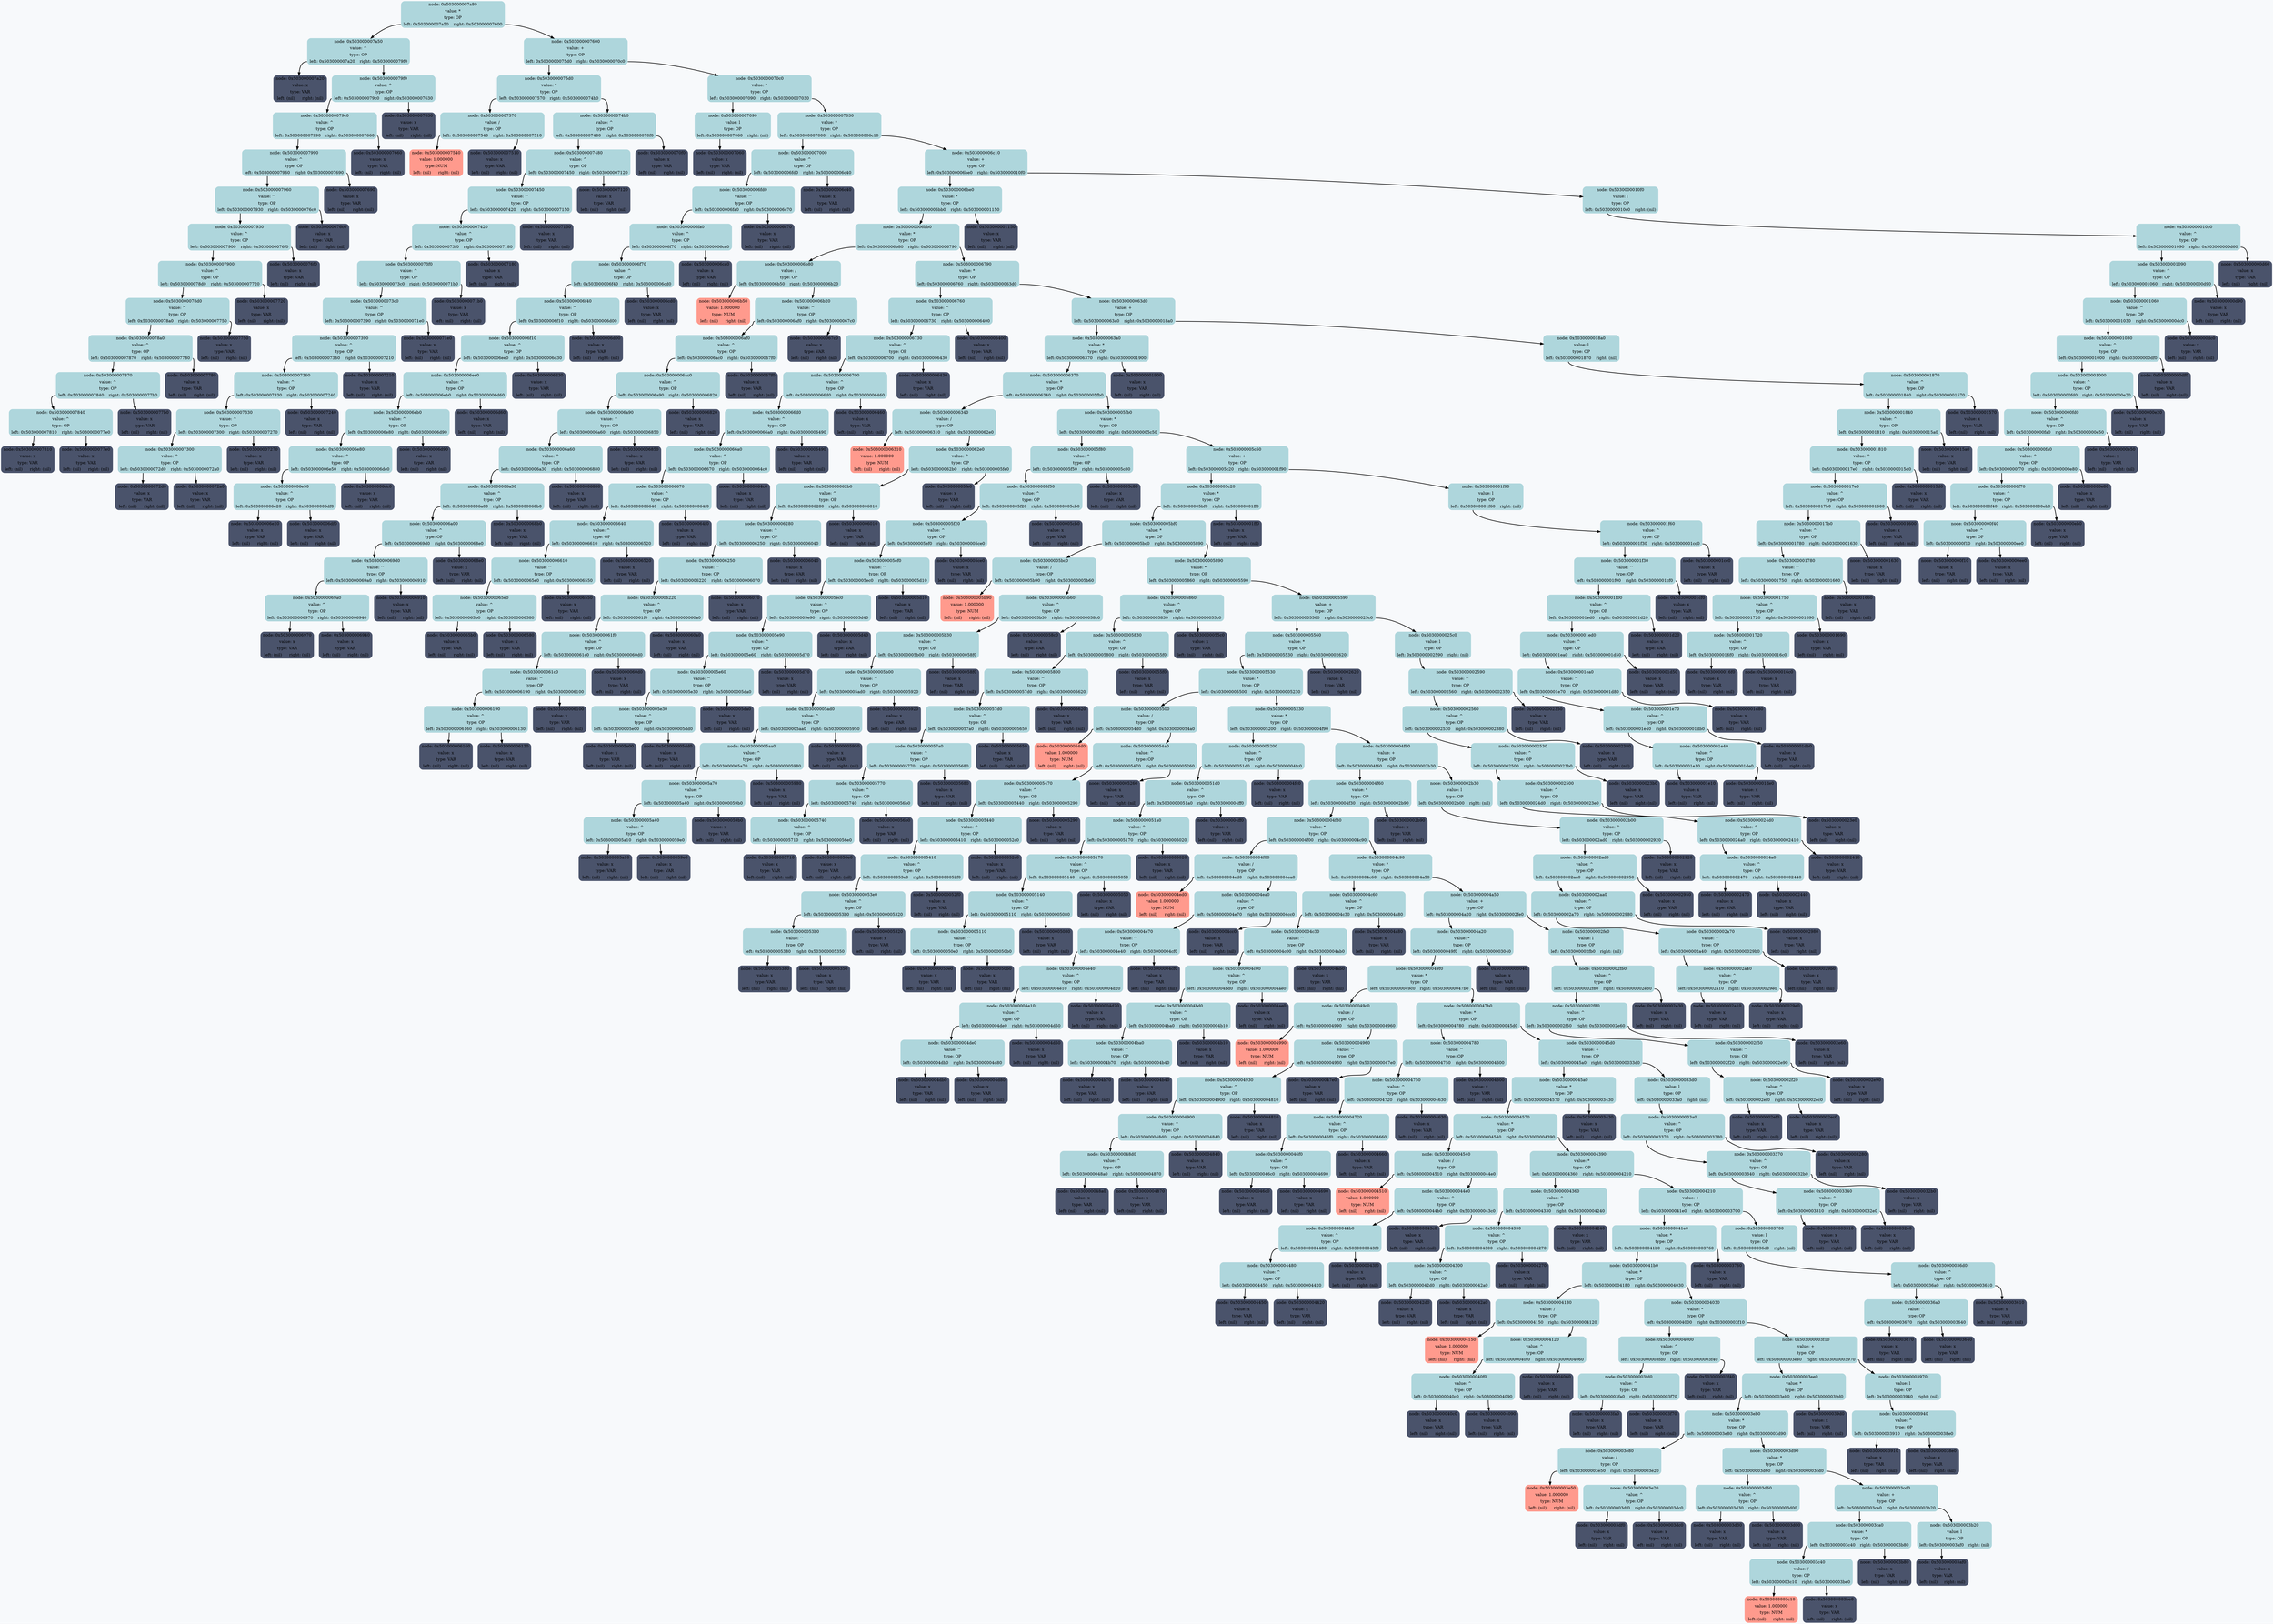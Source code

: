 digraph G {
	rankdir = HR;
	bgcolor="#F7F9FB"
	 node0x503000007a80 [shape=Mrecord; style=filled; color="#aed6dc"; label =  "{node: 0x503000007a80 | value: * | type: OP | {<left>left: 0x503000007a50 | <right>right: 0x503000007600}  }" ];
	 node0x503000007a80:<left> -> node0x503000007a50 [style=bold; weight=1000; ];
	 node0x503000007a80:<right> -> node0x503000007600 [style=bold; weight=1000; ];
	 node0x503000007a50 [shape=Mrecord; style=filled; color="#aed6dc"; label =  "{node: 0x503000007a50 | value: ^ | type: OP | {<left>left: 0x503000007a20 | <right>right: 0x5030000079f0}  }" ];
	 node0x503000007a50:<left> -> node0x503000007a20 [style=bold; weight=1000; ];
	 node0x503000007a50:<right> -> node0x5030000079f0 [style=bold; weight=1000; ];
	 node0x503000007a20 [shape=Mrecord; style=filled; color="#4a536b"; label =  "{node: 0x503000007a20 | value: x | type: VAR | {<left>left: (nil) | <right>right: (nil)}  }" ];
	 node0x5030000079f0 [shape=Mrecord; style=filled; color="#aed6dc"; label =  "{node: 0x5030000079f0 | value: ^ | type: OP | {<left>left: 0x5030000079c0 | <right>right: 0x503000007630}  }" ];
	 node0x5030000079f0:<left> -> node0x5030000079c0 [style=bold; weight=1000; ];
	 node0x5030000079f0:<right> -> node0x503000007630 [style=bold; weight=1000; ];
	 node0x5030000079c0 [shape=Mrecord; style=filled; color="#aed6dc"; label =  "{node: 0x5030000079c0 | value: ^ | type: OP | {<left>left: 0x503000007990 | <right>right: 0x503000007660}  }" ];
	 node0x5030000079c0:<left> -> node0x503000007990 [style=bold; weight=1000; ];
	 node0x5030000079c0:<right> -> node0x503000007660 [style=bold; weight=1000; ];
	 node0x503000007990 [shape=Mrecord; style=filled; color="#aed6dc"; label =  "{node: 0x503000007990 | value: ^ | type: OP | {<left>left: 0x503000007960 | <right>right: 0x503000007690}  }" ];
	 node0x503000007990:<left> -> node0x503000007960 [style=bold; weight=1000; ];
	 node0x503000007990:<right> -> node0x503000007690 [style=bold; weight=1000; ];
	 node0x503000007960 [shape=Mrecord; style=filled; color="#aed6dc"; label =  "{node: 0x503000007960 | value: ^ | type: OP | {<left>left: 0x503000007930 | <right>right: 0x5030000076c0}  }" ];
	 node0x503000007960:<left> -> node0x503000007930 [style=bold; weight=1000; ];
	 node0x503000007960:<right> -> node0x5030000076c0 [style=bold; weight=1000; ];
	 node0x503000007930 [shape=Mrecord; style=filled; color="#aed6dc"; label =  "{node: 0x503000007930 | value: ^ | type: OP | {<left>left: 0x503000007900 | <right>right: 0x5030000076f0}  }" ];
	 node0x503000007930:<left> -> node0x503000007900 [style=bold; weight=1000; ];
	 node0x503000007930:<right> -> node0x5030000076f0 [style=bold; weight=1000; ];
	 node0x503000007900 [shape=Mrecord; style=filled; color="#aed6dc"; label =  "{node: 0x503000007900 | value: ^ | type: OP | {<left>left: 0x5030000078d0 | <right>right: 0x503000007720}  }" ];
	 node0x503000007900:<left> -> node0x5030000078d0 [style=bold; weight=1000; ];
	 node0x503000007900:<right> -> node0x503000007720 [style=bold; weight=1000; ];
	 node0x5030000078d0 [shape=Mrecord; style=filled; color="#aed6dc"; label =  "{node: 0x5030000078d0 | value: ^ | type: OP | {<left>left: 0x5030000078a0 | <right>right: 0x503000007750}  }" ];
	 node0x5030000078d0:<left> -> node0x5030000078a0 [style=bold; weight=1000; ];
	 node0x5030000078d0:<right> -> node0x503000007750 [style=bold; weight=1000; ];
	 node0x5030000078a0 [shape=Mrecord; style=filled; color="#aed6dc"; label =  "{node: 0x5030000078a0 | value: ^ | type: OP | {<left>left: 0x503000007870 | <right>right: 0x503000007780}  }" ];
	 node0x5030000078a0:<left> -> node0x503000007870 [style=bold; weight=1000; ];
	 node0x5030000078a0:<right> -> node0x503000007780 [style=bold; weight=1000; ];
	 node0x503000007870 [shape=Mrecord; style=filled; color="#aed6dc"; label =  "{node: 0x503000007870 | value: ^ | type: OP | {<left>left: 0x503000007840 | <right>right: 0x5030000077b0}  }" ];
	 node0x503000007870:<left> -> node0x503000007840 [style=bold; weight=1000; ];
	 node0x503000007870:<right> -> node0x5030000077b0 [style=bold; weight=1000; ];
	 node0x503000007840 [shape=Mrecord; style=filled; color="#aed6dc"; label =  "{node: 0x503000007840 | value: ^ | type: OP | {<left>left: 0x503000007810 | <right>right: 0x5030000077e0}  }" ];
	 node0x503000007840:<left> -> node0x503000007810 [style=bold; weight=1000; ];
	 node0x503000007840:<right> -> node0x5030000077e0 [style=bold; weight=1000; ];
	 node0x503000007810 [shape=Mrecord; style=filled; color="#4a536b"; label =  "{node: 0x503000007810 | value: x | type: VAR | {<left>left: (nil) | <right>right: (nil)}  }" ];
	 node0x5030000077e0 [shape=Mrecord; style=filled; color="#4a536b"; label =  "{node: 0x5030000077e0 | value: x | type: VAR | {<left>left: (nil) | <right>right: (nil)}  }" ];
	 node0x5030000077b0 [shape=Mrecord; style=filled; color="#4a536b"; label =  "{node: 0x5030000077b0 | value: x | type: VAR | {<left>left: (nil) | <right>right: (nil)}  }" ];
	 node0x503000007780 [shape=Mrecord; style=filled; color="#4a536b"; label =  "{node: 0x503000007780 | value: x | type: VAR | {<left>left: (nil) | <right>right: (nil)}  }" ];
	 node0x503000007750 [shape=Mrecord; style=filled; color="#4a536b"; label =  "{node: 0x503000007750 | value: x | type: VAR | {<left>left: (nil) | <right>right: (nil)}  }" ];
	 node0x503000007720 [shape=Mrecord; style=filled; color="#4a536b"; label =  "{node: 0x503000007720 | value: x | type: VAR | {<left>left: (nil) | <right>right: (nil)}  }" ];
	 node0x5030000076f0 [shape=Mrecord; style=filled; color="#4a536b"; label =  "{node: 0x5030000076f0 | value: x | type: VAR | {<left>left: (nil) | <right>right: (nil)}  }" ];
	 node0x5030000076c0 [shape=Mrecord; style=filled; color="#4a536b"; label =  "{node: 0x5030000076c0 | value: x | type: VAR | {<left>left: (nil) | <right>right: (nil)}  }" ];
	 node0x503000007690 [shape=Mrecord; style=filled; color="#4a536b"; label =  "{node: 0x503000007690 | value: x | type: VAR | {<left>left: (nil) | <right>right: (nil)}  }" ];
	 node0x503000007660 [shape=Mrecord; style=filled; color="#4a536b"; label =  "{node: 0x503000007660 | value: x | type: VAR | {<left>left: (nil) | <right>right: (nil)}  }" ];
	 node0x503000007630 [shape=Mrecord; style=filled; color="#4a536b"; label =  "{node: 0x503000007630 | value: x | type: VAR | {<left>left: (nil) | <right>right: (nil)}  }" ];
	 node0x503000007600 [shape=Mrecord; style=filled; color="#aed6dc"; label =  "{node: 0x503000007600 | value: + | type: OP | {<left>left: 0x5030000075d0 | <right>right: 0x5030000070c0}  }" ];
	 node0x503000007600:<left> -> node0x5030000075d0 [style=bold; weight=1000; ];
	 node0x503000007600:<right> -> node0x5030000070c0 [style=bold; weight=1000; ];
	 node0x5030000075d0 [shape=Mrecord; style=filled; color="#aed6dc"; label =  "{node: 0x5030000075d0 | value: * | type: OP | {<left>left: 0x503000007570 | <right>right: 0x5030000074b0}  }" ];
	 node0x5030000075d0:<left> -> node0x503000007570 [style=bold; weight=1000; ];
	 node0x5030000075d0:<right> -> node0x5030000074b0 [style=bold; weight=1000; ];
	 node0x503000007570 [shape=Mrecord; style=filled; color="#aed6dc"; label =  "{node: 0x503000007570 | value: / | type: OP | {<left>left: 0x503000007540 | <right>right: 0x503000007510}  }" ];
	 node0x503000007570:<left> -> node0x503000007540 [style=bold; weight=1000; ];
	 node0x503000007570:<right> -> node0x503000007510 [style=bold; weight=1000; ];
	 node0x503000007540 [shape=Mrecord; style=filled; color="#ff9a8d"; label =  "{node: 0x503000007540 | value: 1.000000 | type: NUM | {<left>left: (nil) | <right>right: (nil)}  }" ];
	 node0x503000007510 [shape=Mrecord; style=filled; color="#4a536b"; label =  "{node: 0x503000007510 | value: x | type: VAR | {<left>left: (nil) | <right>right: (nil)}  }" ];
	 node0x5030000074b0 [shape=Mrecord; style=filled; color="#aed6dc"; label =  "{node: 0x5030000074b0 | value: ^ | type: OP | {<left>left: 0x503000007480 | <right>right: 0x5030000070f0}  }" ];
	 node0x5030000074b0:<left> -> node0x503000007480 [style=bold; weight=1000; ];
	 node0x5030000074b0:<right> -> node0x5030000070f0 [style=bold; weight=1000; ];
	 node0x503000007480 [shape=Mrecord; style=filled; color="#aed6dc"; label =  "{node: 0x503000007480 | value: ^ | type: OP | {<left>left: 0x503000007450 | <right>right: 0x503000007120}  }" ];
	 node0x503000007480:<left> -> node0x503000007450 [style=bold; weight=1000; ];
	 node0x503000007480:<right> -> node0x503000007120 [style=bold; weight=1000; ];
	 node0x503000007450 [shape=Mrecord; style=filled; color="#aed6dc"; label =  "{node: 0x503000007450 | value: ^ | type: OP | {<left>left: 0x503000007420 | <right>right: 0x503000007150}  }" ];
	 node0x503000007450:<left> -> node0x503000007420 [style=bold; weight=1000; ];
	 node0x503000007450:<right> -> node0x503000007150 [style=bold; weight=1000; ];
	 node0x503000007420 [shape=Mrecord; style=filled; color="#aed6dc"; label =  "{node: 0x503000007420 | value: ^ | type: OP | {<left>left: 0x5030000073f0 | <right>right: 0x503000007180}  }" ];
	 node0x503000007420:<left> -> node0x5030000073f0 [style=bold; weight=1000; ];
	 node0x503000007420:<right> -> node0x503000007180 [style=bold; weight=1000; ];
	 node0x5030000073f0 [shape=Mrecord; style=filled; color="#aed6dc"; label =  "{node: 0x5030000073f0 | value: ^ | type: OP | {<left>left: 0x5030000073c0 | <right>right: 0x5030000071b0}  }" ];
	 node0x5030000073f0:<left> -> node0x5030000073c0 [style=bold; weight=1000; ];
	 node0x5030000073f0:<right> -> node0x5030000071b0 [style=bold; weight=1000; ];
	 node0x5030000073c0 [shape=Mrecord; style=filled; color="#aed6dc"; label =  "{node: 0x5030000073c0 | value: ^ | type: OP | {<left>left: 0x503000007390 | <right>right: 0x5030000071e0}  }" ];
	 node0x5030000073c0:<left> -> node0x503000007390 [style=bold; weight=1000; ];
	 node0x5030000073c0:<right> -> node0x5030000071e0 [style=bold; weight=1000; ];
	 node0x503000007390 [shape=Mrecord; style=filled; color="#aed6dc"; label =  "{node: 0x503000007390 | value: ^ | type: OP | {<left>left: 0x503000007360 | <right>right: 0x503000007210}  }" ];
	 node0x503000007390:<left> -> node0x503000007360 [style=bold; weight=1000; ];
	 node0x503000007390:<right> -> node0x503000007210 [style=bold; weight=1000; ];
	 node0x503000007360 [shape=Mrecord; style=filled; color="#aed6dc"; label =  "{node: 0x503000007360 | value: ^ | type: OP | {<left>left: 0x503000007330 | <right>right: 0x503000007240}  }" ];
	 node0x503000007360:<left> -> node0x503000007330 [style=bold; weight=1000; ];
	 node0x503000007360:<right> -> node0x503000007240 [style=bold; weight=1000; ];
	 node0x503000007330 [shape=Mrecord; style=filled; color="#aed6dc"; label =  "{node: 0x503000007330 | value: ^ | type: OP | {<left>left: 0x503000007300 | <right>right: 0x503000007270}  }" ];
	 node0x503000007330:<left> -> node0x503000007300 [style=bold; weight=1000; ];
	 node0x503000007330:<right> -> node0x503000007270 [style=bold; weight=1000; ];
	 node0x503000007300 [shape=Mrecord; style=filled; color="#aed6dc"; label =  "{node: 0x503000007300 | value: ^ | type: OP | {<left>left: 0x5030000072d0 | <right>right: 0x5030000072a0}  }" ];
	 node0x503000007300:<left> -> node0x5030000072d0 [style=bold; weight=1000; ];
	 node0x503000007300:<right> -> node0x5030000072a0 [style=bold; weight=1000; ];
	 node0x5030000072d0 [shape=Mrecord; style=filled; color="#4a536b"; label =  "{node: 0x5030000072d0 | value: x | type: VAR | {<left>left: (nil) | <right>right: (nil)}  }" ];
	 node0x5030000072a0 [shape=Mrecord; style=filled; color="#4a536b"; label =  "{node: 0x5030000072a0 | value: x | type: VAR | {<left>left: (nil) | <right>right: (nil)}  }" ];
	 node0x503000007270 [shape=Mrecord; style=filled; color="#4a536b"; label =  "{node: 0x503000007270 | value: x | type: VAR | {<left>left: (nil) | <right>right: (nil)}  }" ];
	 node0x503000007240 [shape=Mrecord; style=filled; color="#4a536b"; label =  "{node: 0x503000007240 | value: x | type: VAR | {<left>left: (nil) | <right>right: (nil)}  }" ];
	 node0x503000007210 [shape=Mrecord; style=filled; color="#4a536b"; label =  "{node: 0x503000007210 | value: x | type: VAR | {<left>left: (nil) | <right>right: (nil)}  }" ];
	 node0x5030000071e0 [shape=Mrecord; style=filled; color="#4a536b"; label =  "{node: 0x5030000071e0 | value: x | type: VAR | {<left>left: (nil) | <right>right: (nil)}  }" ];
	 node0x5030000071b0 [shape=Mrecord; style=filled; color="#4a536b"; label =  "{node: 0x5030000071b0 | value: x | type: VAR | {<left>left: (nil) | <right>right: (nil)}  }" ];
	 node0x503000007180 [shape=Mrecord; style=filled; color="#4a536b"; label =  "{node: 0x503000007180 | value: x | type: VAR | {<left>left: (nil) | <right>right: (nil)}  }" ];
	 node0x503000007150 [shape=Mrecord; style=filled; color="#4a536b"; label =  "{node: 0x503000007150 | value: x | type: VAR | {<left>left: (nil) | <right>right: (nil)}  }" ];
	 node0x503000007120 [shape=Mrecord; style=filled; color="#4a536b"; label =  "{node: 0x503000007120 | value: x | type: VAR | {<left>left: (nil) | <right>right: (nil)}  }" ];
	 node0x5030000070f0 [shape=Mrecord; style=filled; color="#4a536b"; label =  "{node: 0x5030000070f0 | value: x | type: VAR | {<left>left: (nil) | <right>right: (nil)}  }" ];
	 node0x5030000070c0 [shape=Mrecord; style=filled; color="#aed6dc"; label =  "{node: 0x5030000070c0 | value: * | type: OP | {<left>left: 0x503000007090 | <right>right: 0x503000007030}  }" ];
	 node0x5030000070c0:<left> -> node0x503000007090 [style=bold; weight=1000; ];
	 node0x5030000070c0:<right> -> node0x503000007030 [style=bold; weight=1000; ];
	 node0x503000007090 [shape=Mrecord; style=filled; color="#aed6dc"; label =  "{node: 0x503000007090 | value: l | type: OP | {<left>left: 0x503000007060 | <right>right: (nil)}  }" ];
	 node0x503000007090:<left> -> node0x503000007060 [style=bold; weight=1000; ];
	 node0x503000007060 [shape=Mrecord; style=filled; color="#4a536b"; label =  "{node: 0x503000007060 | value: x | type: VAR | {<left>left: (nil) | <right>right: (nil)}  }" ];
	 node0x503000007030 [shape=Mrecord; style=filled; color="#aed6dc"; label =  "{node: 0x503000007030 | value: * | type: OP | {<left>left: 0x503000007000 | <right>right: 0x503000006c10}  }" ];
	 node0x503000007030:<left> -> node0x503000007000 [style=bold; weight=1000; ];
	 node0x503000007030:<right> -> node0x503000006c10 [style=bold; weight=1000; ];
	 node0x503000007000 [shape=Mrecord; style=filled; color="#aed6dc"; label =  "{node: 0x503000007000 | value: ^ | type: OP | {<left>left: 0x503000006fd0 | <right>right: 0x503000006c40}  }" ];
	 node0x503000007000:<left> -> node0x503000006fd0 [style=bold; weight=1000; ];
	 node0x503000007000:<right> -> node0x503000006c40 [style=bold; weight=1000; ];
	 node0x503000006fd0 [shape=Mrecord; style=filled; color="#aed6dc"; label =  "{node: 0x503000006fd0 | value: ^ | type: OP | {<left>left: 0x503000006fa0 | <right>right: 0x503000006c70}  }" ];
	 node0x503000006fd0:<left> -> node0x503000006fa0 [style=bold; weight=1000; ];
	 node0x503000006fd0:<right> -> node0x503000006c70 [style=bold; weight=1000; ];
	 node0x503000006fa0 [shape=Mrecord; style=filled; color="#aed6dc"; label =  "{node: 0x503000006fa0 | value: ^ | type: OP | {<left>left: 0x503000006f70 | <right>right: 0x503000006ca0}  }" ];
	 node0x503000006fa0:<left> -> node0x503000006f70 [style=bold; weight=1000; ];
	 node0x503000006fa0:<right> -> node0x503000006ca0 [style=bold; weight=1000; ];
	 node0x503000006f70 [shape=Mrecord; style=filled; color="#aed6dc"; label =  "{node: 0x503000006f70 | value: ^ | type: OP | {<left>left: 0x503000006f40 | <right>right: 0x503000006cd0}  }" ];
	 node0x503000006f70:<left> -> node0x503000006f40 [style=bold; weight=1000; ];
	 node0x503000006f70:<right> -> node0x503000006cd0 [style=bold; weight=1000; ];
	 node0x503000006f40 [shape=Mrecord; style=filled; color="#aed6dc"; label =  "{node: 0x503000006f40 | value: ^ | type: OP | {<left>left: 0x503000006f10 | <right>right: 0x503000006d00}  }" ];
	 node0x503000006f40:<left> -> node0x503000006f10 [style=bold; weight=1000; ];
	 node0x503000006f40:<right> -> node0x503000006d00 [style=bold; weight=1000; ];
	 node0x503000006f10 [shape=Mrecord; style=filled; color="#aed6dc"; label =  "{node: 0x503000006f10 | value: ^ | type: OP | {<left>left: 0x503000006ee0 | <right>right: 0x503000006d30}  }" ];
	 node0x503000006f10:<left> -> node0x503000006ee0 [style=bold; weight=1000; ];
	 node0x503000006f10:<right> -> node0x503000006d30 [style=bold; weight=1000; ];
	 node0x503000006ee0 [shape=Mrecord; style=filled; color="#aed6dc"; label =  "{node: 0x503000006ee0 | value: ^ | type: OP | {<left>left: 0x503000006eb0 | <right>right: 0x503000006d60}  }" ];
	 node0x503000006ee0:<left> -> node0x503000006eb0 [style=bold; weight=1000; ];
	 node0x503000006ee0:<right> -> node0x503000006d60 [style=bold; weight=1000; ];
	 node0x503000006eb0 [shape=Mrecord; style=filled; color="#aed6dc"; label =  "{node: 0x503000006eb0 | value: ^ | type: OP | {<left>left: 0x503000006e80 | <right>right: 0x503000006d90}  }" ];
	 node0x503000006eb0:<left> -> node0x503000006e80 [style=bold; weight=1000; ];
	 node0x503000006eb0:<right> -> node0x503000006d90 [style=bold; weight=1000; ];
	 node0x503000006e80 [shape=Mrecord; style=filled; color="#aed6dc"; label =  "{node: 0x503000006e80 | value: ^ | type: OP | {<left>left: 0x503000006e50 | <right>right: 0x503000006dc0}  }" ];
	 node0x503000006e80:<left> -> node0x503000006e50 [style=bold; weight=1000; ];
	 node0x503000006e80:<right> -> node0x503000006dc0 [style=bold; weight=1000; ];
	 node0x503000006e50 [shape=Mrecord; style=filled; color="#aed6dc"; label =  "{node: 0x503000006e50 | value: ^ | type: OP | {<left>left: 0x503000006e20 | <right>right: 0x503000006df0}  }" ];
	 node0x503000006e50:<left> -> node0x503000006e20 [style=bold; weight=1000; ];
	 node0x503000006e50:<right> -> node0x503000006df0 [style=bold; weight=1000; ];
	 node0x503000006e20 [shape=Mrecord; style=filled; color="#4a536b"; label =  "{node: 0x503000006e20 | value: x | type: VAR | {<left>left: (nil) | <right>right: (nil)}  }" ];
	 node0x503000006df0 [shape=Mrecord; style=filled; color="#4a536b"; label =  "{node: 0x503000006df0 | value: x | type: VAR | {<left>left: (nil) | <right>right: (nil)}  }" ];
	 node0x503000006dc0 [shape=Mrecord; style=filled; color="#4a536b"; label =  "{node: 0x503000006dc0 | value: x | type: VAR | {<left>left: (nil) | <right>right: (nil)}  }" ];
	 node0x503000006d90 [shape=Mrecord; style=filled; color="#4a536b"; label =  "{node: 0x503000006d90 | value: x | type: VAR | {<left>left: (nil) | <right>right: (nil)}  }" ];
	 node0x503000006d60 [shape=Mrecord; style=filled; color="#4a536b"; label =  "{node: 0x503000006d60 | value: x | type: VAR | {<left>left: (nil) | <right>right: (nil)}  }" ];
	 node0x503000006d30 [shape=Mrecord; style=filled; color="#4a536b"; label =  "{node: 0x503000006d30 | value: x | type: VAR | {<left>left: (nil) | <right>right: (nil)}  }" ];
	 node0x503000006d00 [shape=Mrecord; style=filled; color="#4a536b"; label =  "{node: 0x503000006d00 | value: x | type: VAR | {<left>left: (nil) | <right>right: (nil)}  }" ];
	 node0x503000006cd0 [shape=Mrecord; style=filled; color="#4a536b"; label =  "{node: 0x503000006cd0 | value: x | type: VAR | {<left>left: (nil) | <right>right: (nil)}  }" ];
	 node0x503000006ca0 [shape=Mrecord; style=filled; color="#4a536b"; label =  "{node: 0x503000006ca0 | value: x | type: VAR | {<left>left: (nil) | <right>right: (nil)}  }" ];
	 node0x503000006c70 [shape=Mrecord; style=filled; color="#4a536b"; label =  "{node: 0x503000006c70 | value: x | type: VAR | {<left>left: (nil) | <right>right: (nil)}  }" ];
	 node0x503000006c40 [shape=Mrecord; style=filled; color="#4a536b"; label =  "{node: 0x503000006c40 | value: x | type: VAR | {<left>left: (nil) | <right>right: (nil)}  }" ];
	 node0x503000006c10 [shape=Mrecord; style=filled; color="#aed6dc"; label =  "{node: 0x503000006c10 | value: + | type: OP | {<left>left: 0x503000006be0 | <right>right: 0x5030000010f0}  }" ];
	 node0x503000006c10:<left> -> node0x503000006be0 [style=bold; weight=1000; ];
	 node0x503000006c10:<right> -> node0x5030000010f0 [style=bold; weight=1000; ];
	 node0x503000006be0 [shape=Mrecord; style=filled; color="#aed6dc"; label =  "{node: 0x503000006be0 | value: * | type: OP | {<left>left: 0x503000006bb0 | <right>right: 0x503000001150}  }" ];
	 node0x503000006be0:<left> -> node0x503000006bb0 [style=bold; weight=1000; ];
	 node0x503000006be0:<right> -> node0x503000001150 [style=bold; weight=1000; ];
	 node0x503000006bb0 [shape=Mrecord; style=filled; color="#aed6dc"; label =  "{node: 0x503000006bb0 | value: * | type: OP | {<left>left: 0x503000006b80 | <right>right: 0x503000006790}  }" ];
	 node0x503000006bb0:<left> -> node0x503000006b80 [style=bold; weight=1000; ];
	 node0x503000006bb0:<right> -> node0x503000006790 [style=bold; weight=1000; ];
	 node0x503000006b80 [shape=Mrecord; style=filled; color="#aed6dc"; label =  "{node: 0x503000006b80 | value: / | type: OP | {<left>left: 0x503000006b50 | <right>right: 0x503000006b20}  }" ];
	 node0x503000006b80:<left> -> node0x503000006b50 [style=bold; weight=1000; ];
	 node0x503000006b80:<right> -> node0x503000006b20 [style=bold; weight=1000; ];
	 node0x503000006b50 [shape=Mrecord; style=filled; color="#ff9a8d"; label =  "{node: 0x503000006b50 | value: 1.000000 | type: NUM | {<left>left: (nil) | <right>right: (nil)}  }" ];
	 node0x503000006b20 [shape=Mrecord; style=filled; color="#aed6dc"; label =  "{node: 0x503000006b20 | value: ^ | type: OP | {<left>left: 0x503000006af0 | <right>right: 0x5030000067c0}  }" ];
	 node0x503000006b20:<left> -> node0x503000006af0 [style=bold; weight=1000; ];
	 node0x503000006b20:<right> -> node0x5030000067c0 [style=bold; weight=1000; ];
	 node0x503000006af0 [shape=Mrecord; style=filled; color="#aed6dc"; label =  "{node: 0x503000006af0 | value: ^ | type: OP | {<left>left: 0x503000006ac0 | <right>right: 0x5030000067f0}  }" ];
	 node0x503000006af0:<left> -> node0x503000006ac0 [style=bold; weight=1000; ];
	 node0x503000006af0:<right> -> node0x5030000067f0 [style=bold; weight=1000; ];
	 node0x503000006ac0 [shape=Mrecord; style=filled; color="#aed6dc"; label =  "{node: 0x503000006ac0 | value: ^ | type: OP | {<left>left: 0x503000006a90 | <right>right: 0x503000006820}  }" ];
	 node0x503000006ac0:<left> -> node0x503000006a90 [style=bold; weight=1000; ];
	 node0x503000006ac0:<right> -> node0x503000006820 [style=bold; weight=1000; ];
	 node0x503000006a90 [shape=Mrecord; style=filled; color="#aed6dc"; label =  "{node: 0x503000006a90 | value: ^ | type: OP | {<left>left: 0x503000006a60 | <right>right: 0x503000006850}  }" ];
	 node0x503000006a90:<left> -> node0x503000006a60 [style=bold; weight=1000; ];
	 node0x503000006a90:<right> -> node0x503000006850 [style=bold; weight=1000; ];
	 node0x503000006a60 [shape=Mrecord; style=filled; color="#aed6dc"; label =  "{node: 0x503000006a60 | value: ^ | type: OP | {<left>left: 0x503000006a30 | <right>right: 0x503000006880}  }" ];
	 node0x503000006a60:<left> -> node0x503000006a30 [style=bold; weight=1000; ];
	 node0x503000006a60:<right> -> node0x503000006880 [style=bold; weight=1000; ];
	 node0x503000006a30 [shape=Mrecord; style=filled; color="#aed6dc"; label =  "{node: 0x503000006a30 | value: ^ | type: OP | {<left>left: 0x503000006a00 | <right>right: 0x5030000068b0}  }" ];
	 node0x503000006a30:<left> -> node0x503000006a00 [style=bold; weight=1000; ];
	 node0x503000006a30:<right> -> node0x5030000068b0 [style=bold; weight=1000; ];
	 node0x503000006a00 [shape=Mrecord; style=filled; color="#aed6dc"; label =  "{node: 0x503000006a00 | value: ^ | type: OP | {<left>left: 0x5030000069d0 | <right>right: 0x5030000068e0}  }" ];
	 node0x503000006a00:<left> -> node0x5030000069d0 [style=bold; weight=1000; ];
	 node0x503000006a00:<right> -> node0x5030000068e0 [style=bold; weight=1000; ];
	 node0x5030000069d0 [shape=Mrecord; style=filled; color="#aed6dc"; label =  "{node: 0x5030000069d0 | value: ^ | type: OP | {<left>left: 0x5030000069a0 | <right>right: 0x503000006910}  }" ];
	 node0x5030000069d0:<left> -> node0x5030000069a0 [style=bold; weight=1000; ];
	 node0x5030000069d0:<right> -> node0x503000006910 [style=bold; weight=1000; ];
	 node0x5030000069a0 [shape=Mrecord; style=filled; color="#aed6dc"; label =  "{node: 0x5030000069a0 | value: ^ | type: OP | {<left>left: 0x503000006970 | <right>right: 0x503000006940}  }" ];
	 node0x5030000069a0:<left> -> node0x503000006970 [style=bold; weight=1000; ];
	 node0x5030000069a0:<right> -> node0x503000006940 [style=bold; weight=1000; ];
	 node0x503000006970 [shape=Mrecord; style=filled; color="#4a536b"; label =  "{node: 0x503000006970 | value: x | type: VAR | {<left>left: (nil) | <right>right: (nil)}  }" ];
	 node0x503000006940 [shape=Mrecord; style=filled; color="#4a536b"; label =  "{node: 0x503000006940 | value: x | type: VAR | {<left>left: (nil) | <right>right: (nil)}  }" ];
	 node0x503000006910 [shape=Mrecord; style=filled; color="#4a536b"; label =  "{node: 0x503000006910 | value: x | type: VAR | {<left>left: (nil) | <right>right: (nil)}  }" ];
	 node0x5030000068e0 [shape=Mrecord; style=filled; color="#4a536b"; label =  "{node: 0x5030000068e0 | value: x | type: VAR | {<left>left: (nil) | <right>right: (nil)}  }" ];
	 node0x5030000068b0 [shape=Mrecord; style=filled; color="#4a536b"; label =  "{node: 0x5030000068b0 | value: x | type: VAR | {<left>left: (nil) | <right>right: (nil)}  }" ];
	 node0x503000006880 [shape=Mrecord; style=filled; color="#4a536b"; label =  "{node: 0x503000006880 | value: x | type: VAR | {<left>left: (nil) | <right>right: (nil)}  }" ];
	 node0x503000006850 [shape=Mrecord; style=filled; color="#4a536b"; label =  "{node: 0x503000006850 | value: x | type: VAR | {<left>left: (nil) | <right>right: (nil)}  }" ];
	 node0x503000006820 [shape=Mrecord; style=filled; color="#4a536b"; label =  "{node: 0x503000006820 | value: x | type: VAR | {<left>left: (nil) | <right>right: (nil)}  }" ];
	 node0x5030000067f0 [shape=Mrecord; style=filled; color="#4a536b"; label =  "{node: 0x5030000067f0 | value: x | type: VAR | {<left>left: (nil) | <right>right: (nil)}  }" ];
	 node0x5030000067c0 [shape=Mrecord; style=filled; color="#4a536b"; label =  "{node: 0x5030000067c0 | value: x | type: VAR | {<left>left: (nil) | <right>right: (nil)}  }" ];
	 node0x503000006790 [shape=Mrecord; style=filled; color="#aed6dc"; label =  "{node: 0x503000006790 | value: * | type: OP | {<left>left: 0x503000006760 | <right>right: 0x5030000063d0}  }" ];
	 node0x503000006790:<left> -> node0x503000006760 [style=bold; weight=1000; ];
	 node0x503000006790:<right> -> node0x5030000063d0 [style=bold; weight=1000; ];
	 node0x503000006760 [shape=Mrecord; style=filled; color="#aed6dc"; label =  "{node: 0x503000006760 | value: ^ | type: OP | {<left>left: 0x503000006730 | <right>right: 0x503000006400}  }" ];
	 node0x503000006760:<left> -> node0x503000006730 [style=bold; weight=1000; ];
	 node0x503000006760:<right> -> node0x503000006400 [style=bold; weight=1000; ];
	 node0x503000006730 [shape=Mrecord; style=filled; color="#aed6dc"; label =  "{node: 0x503000006730 | value: ^ | type: OP | {<left>left: 0x503000006700 | <right>right: 0x503000006430}  }" ];
	 node0x503000006730:<left> -> node0x503000006700 [style=bold; weight=1000; ];
	 node0x503000006730:<right> -> node0x503000006430 [style=bold; weight=1000; ];
	 node0x503000006700 [shape=Mrecord; style=filled; color="#aed6dc"; label =  "{node: 0x503000006700 | value: ^ | type: OP | {<left>left: 0x5030000066d0 | <right>right: 0x503000006460}  }" ];
	 node0x503000006700:<left> -> node0x5030000066d0 [style=bold; weight=1000; ];
	 node0x503000006700:<right> -> node0x503000006460 [style=bold; weight=1000; ];
	 node0x5030000066d0 [shape=Mrecord; style=filled; color="#aed6dc"; label =  "{node: 0x5030000066d0 | value: ^ | type: OP | {<left>left: 0x5030000066a0 | <right>right: 0x503000006490}  }" ];
	 node0x5030000066d0:<left> -> node0x5030000066a0 [style=bold; weight=1000; ];
	 node0x5030000066d0:<right> -> node0x503000006490 [style=bold; weight=1000; ];
	 node0x5030000066a0 [shape=Mrecord; style=filled; color="#aed6dc"; label =  "{node: 0x5030000066a0 | value: ^ | type: OP | {<left>left: 0x503000006670 | <right>right: 0x5030000064c0}  }" ];
	 node0x5030000066a0:<left> -> node0x503000006670 [style=bold; weight=1000; ];
	 node0x5030000066a0:<right> -> node0x5030000064c0 [style=bold; weight=1000; ];
	 node0x503000006670 [shape=Mrecord; style=filled; color="#aed6dc"; label =  "{node: 0x503000006670 | value: ^ | type: OP | {<left>left: 0x503000006640 | <right>right: 0x5030000064f0}  }" ];
	 node0x503000006670:<left> -> node0x503000006640 [style=bold; weight=1000; ];
	 node0x503000006670:<right> -> node0x5030000064f0 [style=bold; weight=1000; ];
	 node0x503000006640 [shape=Mrecord; style=filled; color="#aed6dc"; label =  "{node: 0x503000006640 | value: ^ | type: OP | {<left>left: 0x503000006610 | <right>right: 0x503000006520}  }" ];
	 node0x503000006640:<left> -> node0x503000006610 [style=bold; weight=1000; ];
	 node0x503000006640:<right> -> node0x503000006520 [style=bold; weight=1000; ];
	 node0x503000006610 [shape=Mrecord; style=filled; color="#aed6dc"; label =  "{node: 0x503000006610 | value: ^ | type: OP | {<left>left: 0x5030000065e0 | <right>right: 0x503000006550}  }" ];
	 node0x503000006610:<left> -> node0x5030000065e0 [style=bold; weight=1000; ];
	 node0x503000006610:<right> -> node0x503000006550 [style=bold; weight=1000; ];
	 node0x5030000065e0 [shape=Mrecord; style=filled; color="#aed6dc"; label =  "{node: 0x5030000065e0 | value: ^ | type: OP | {<left>left: 0x5030000065b0 | <right>right: 0x503000006580}  }" ];
	 node0x5030000065e0:<left> -> node0x5030000065b0 [style=bold; weight=1000; ];
	 node0x5030000065e0:<right> -> node0x503000006580 [style=bold; weight=1000; ];
	 node0x5030000065b0 [shape=Mrecord; style=filled; color="#4a536b"; label =  "{node: 0x5030000065b0 | value: x | type: VAR | {<left>left: (nil) | <right>right: (nil)}  }" ];
	 node0x503000006580 [shape=Mrecord; style=filled; color="#4a536b"; label =  "{node: 0x503000006580 | value: x | type: VAR | {<left>left: (nil) | <right>right: (nil)}  }" ];
	 node0x503000006550 [shape=Mrecord; style=filled; color="#4a536b"; label =  "{node: 0x503000006550 | value: x | type: VAR | {<left>left: (nil) | <right>right: (nil)}  }" ];
	 node0x503000006520 [shape=Mrecord; style=filled; color="#4a536b"; label =  "{node: 0x503000006520 | value: x | type: VAR | {<left>left: (nil) | <right>right: (nil)}  }" ];
	 node0x5030000064f0 [shape=Mrecord; style=filled; color="#4a536b"; label =  "{node: 0x5030000064f0 | value: x | type: VAR | {<left>left: (nil) | <right>right: (nil)}  }" ];
	 node0x5030000064c0 [shape=Mrecord; style=filled; color="#4a536b"; label =  "{node: 0x5030000064c0 | value: x | type: VAR | {<left>left: (nil) | <right>right: (nil)}  }" ];
	 node0x503000006490 [shape=Mrecord; style=filled; color="#4a536b"; label =  "{node: 0x503000006490 | value: x | type: VAR | {<left>left: (nil) | <right>right: (nil)}  }" ];
	 node0x503000006460 [shape=Mrecord; style=filled; color="#4a536b"; label =  "{node: 0x503000006460 | value: x | type: VAR | {<left>left: (nil) | <right>right: (nil)}  }" ];
	 node0x503000006430 [shape=Mrecord; style=filled; color="#4a536b"; label =  "{node: 0x503000006430 | value: x | type: VAR | {<left>left: (nil) | <right>right: (nil)}  }" ];
	 node0x503000006400 [shape=Mrecord; style=filled; color="#4a536b"; label =  "{node: 0x503000006400 | value: x | type: VAR | {<left>left: (nil) | <right>right: (nil)}  }" ];
	 node0x5030000063d0 [shape=Mrecord; style=filled; color="#aed6dc"; label =  "{node: 0x5030000063d0 | value: + | type: OP | {<left>left: 0x5030000063a0 | <right>right: 0x5030000018a0}  }" ];
	 node0x5030000063d0:<left> -> node0x5030000063a0 [style=bold; weight=1000; ];
	 node0x5030000063d0:<right> -> node0x5030000018a0 [style=bold; weight=1000; ];
	 node0x5030000063a0 [shape=Mrecord; style=filled; color="#aed6dc"; label =  "{node: 0x5030000063a0 | value: * | type: OP | {<left>left: 0x503000006370 | <right>right: 0x503000001900}  }" ];
	 node0x5030000063a0:<left> -> node0x503000006370 [style=bold; weight=1000; ];
	 node0x5030000063a0:<right> -> node0x503000001900 [style=bold; weight=1000; ];
	 node0x503000006370 [shape=Mrecord; style=filled; color="#aed6dc"; label =  "{node: 0x503000006370 | value: * | type: OP | {<left>left: 0x503000006340 | <right>right: 0x503000005fb0}  }" ];
	 node0x503000006370:<left> -> node0x503000006340 [style=bold; weight=1000; ];
	 node0x503000006370:<right> -> node0x503000005fb0 [style=bold; weight=1000; ];
	 node0x503000006340 [shape=Mrecord; style=filled; color="#aed6dc"; label =  "{node: 0x503000006340 | value: / | type: OP | {<left>left: 0x503000006310 | <right>right: 0x5030000062e0}  }" ];
	 node0x503000006340:<left> -> node0x503000006310 [style=bold; weight=1000; ];
	 node0x503000006340:<right> -> node0x5030000062e0 [style=bold; weight=1000; ];
	 node0x503000006310 [shape=Mrecord; style=filled; color="#ff9a8d"; label =  "{node: 0x503000006310 | value: 1.000000 | type: NUM | {<left>left: (nil) | <right>right: (nil)}  }" ];
	 node0x5030000062e0 [shape=Mrecord; style=filled; color="#aed6dc"; label =  "{node: 0x5030000062e0 | value: ^ | type: OP | {<left>left: 0x5030000062b0 | <right>right: 0x503000005fe0}  }" ];
	 node0x5030000062e0:<left> -> node0x5030000062b0 [style=bold; weight=1000; ];
	 node0x5030000062e0:<right> -> node0x503000005fe0 [style=bold; weight=1000; ];
	 node0x5030000062b0 [shape=Mrecord; style=filled; color="#aed6dc"; label =  "{node: 0x5030000062b0 | value: ^ | type: OP | {<left>left: 0x503000006280 | <right>right: 0x503000006010}  }" ];
	 node0x5030000062b0:<left> -> node0x503000006280 [style=bold; weight=1000; ];
	 node0x5030000062b0:<right> -> node0x503000006010 [style=bold; weight=1000; ];
	 node0x503000006280 [shape=Mrecord; style=filled; color="#aed6dc"; label =  "{node: 0x503000006280 | value: ^ | type: OP | {<left>left: 0x503000006250 | <right>right: 0x503000006040}  }" ];
	 node0x503000006280:<left> -> node0x503000006250 [style=bold; weight=1000; ];
	 node0x503000006280:<right> -> node0x503000006040 [style=bold; weight=1000; ];
	 node0x503000006250 [shape=Mrecord; style=filled; color="#aed6dc"; label =  "{node: 0x503000006250 | value: ^ | type: OP | {<left>left: 0x503000006220 | <right>right: 0x503000006070}  }" ];
	 node0x503000006250:<left> -> node0x503000006220 [style=bold; weight=1000; ];
	 node0x503000006250:<right> -> node0x503000006070 [style=bold; weight=1000; ];
	 node0x503000006220 [shape=Mrecord; style=filled; color="#aed6dc"; label =  "{node: 0x503000006220 | value: ^ | type: OP | {<left>left: 0x5030000061f0 | <right>right: 0x5030000060a0}  }" ];
	 node0x503000006220:<left> -> node0x5030000061f0 [style=bold; weight=1000; ];
	 node0x503000006220:<right> -> node0x5030000060a0 [style=bold; weight=1000; ];
	 node0x5030000061f0 [shape=Mrecord; style=filled; color="#aed6dc"; label =  "{node: 0x5030000061f0 | value: ^ | type: OP | {<left>left: 0x5030000061c0 | <right>right: 0x5030000060d0}  }" ];
	 node0x5030000061f0:<left> -> node0x5030000061c0 [style=bold; weight=1000; ];
	 node0x5030000061f0:<right> -> node0x5030000060d0 [style=bold; weight=1000; ];
	 node0x5030000061c0 [shape=Mrecord; style=filled; color="#aed6dc"; label =  "{node: 0x5030000061c0 | value: ^ | type: OP | {<left>left: 0x503000006190 | <right>right: 0x503000006100}  }" ];
	 node0x5030000061c0:<left> -> node0x503000006190 [style=bold; weight=1000; ];
	 node0x5030000061c0:<right> -> node0x503000006100 [style=bold; weight=1000; ];
	 node0x503000006190 [shape=Mrecord; style=filled; color="#aed6dc"; label =  "{node: 0x503000006190 | value: ^ | type: OP | {<left>left: 0x503000006160 | <right>right: 0x503000006130}  }" ];
	 node0x503000006190:<left> -> node0x503000006160 [style=bold; weight=1000; ];
	 node0x503000006190:<right> -> node0x503000006130 [style=bold; weight=1000; ];
	 node0x503000006160 [shape=Mrecord; style=filled; color="#4a536b"; label =  "{node: 0x503000006160 | value: x | type: VAR | {<left>left: (nil) | <right>right: (nil)}  }" ];
	 node0x503000006130 [shape=Mrecord; style=filled; color="#4a536b"; label =  "{node: 0x503000006130 | value: x | type: VAR | {<left>left: (nil) | <right>right: (nil)}  }" ];
	 node0x503000006100 [shape=Mrecord; style=filled; color="#4a536b"; label =  "{node: 0x503000006100 | value: x | type: VAR | {<left>left: (nil) | <right>right: (nil)}  }" ];
	 node0x5030000060d0 [shape=Mrecord; style=filled; color="#4a536b"; label =  "{node: 0x5030000060d0 | value: x | type: VAR | {<left>left: (nil) | <right>right: (nil)}  }" ];
	 node0x5030000060a0 [shape=Mrecord; style=filled; color="#4a536b"; label =  "{node: 0x5030000060a0 | value: x | type: VAR | {<left>left: (nil) | <right>right: (nil)}  }" ];
	 node0x503000006070 [shape=Mrecord; style=filled; color="#4a536b"; label =  "{node: 0x503000006070 | value: x | type: VAR | {<left>left: (nil) | <right>right: (nil)}  }" ];
	 node0x503000006040 [shape=Mrecord; style=filled; color="#4a536b"; label =  "{node: 0x503000006040 | value: x | type: VAR | {<left>left: (nil) | <right>right: (nil)}  }" ];
	 node0x503000006010 [shape=Mrecord; style=filled; color="#4a536b"; label =  "{node: 0x503000006010 | value: x | type: VAR | {<left>left: (nil) | <right>right: (nil)}  }" ];
	 node0x503000005fe0 [shape=Mrecord; style=filled; color="#4a536b"; label =  "{node: 0x503000005fe0 | value: x | type: VAR | {<left>left: (nil) | <right>right: (nil)}  }" ];
	 node0x503000005fb0 [shape=Mrecord; style=filled; color="#aed6dc"; label =  "{node: 0x503000005fb0 | value: * | type: OP | {<left>left: 0x503000005f80 | <right>right: 0x503000005c50}  }" ];
	 node0x503000005fb0:<left> -> node0x503000005f80 [style=bold; weight=1000; ];
	 node0x503000005fb0:<right> -> node0x503000005c50 [style=bold; weight=1000; ];
	 node0x503000005f80 [shape=Mrecord; style=filled; color="#aed6dc"; label =  "{node: 0x503000005f80 | value: ^ | type: OP | {<left>left: 0x503000005f50 | <right>right: 0x503000005c80}  }" ];
	 node0x503000005f80:<left> -> node0x503000005f50 [style=bold; weight=1000; ];
	 node0x503000005f80:<right> -> node0x503000005c80 [style=bold; weight=1000; ];
	 node0x503000005f50 [shape=Mrecord; style=filled; color="#aed6dc"; label =  "{node: 0x503000005f50 | value: ^ | type: OP | {<left>left: 0x503000005f20 | <right>right: 0x503000005cb0}  }" ];
	 node0x503000005f50:<left> -> node0x503000005f20 [style=bold; weight=1000; ];
	 node0x503000005f50:<right> -> node0x503000005cb0 [style=bold; weight=1000; ];
	 node0x503000005f20 [shape=Mrecord; style=filled; color="#aed6dc"; label =  "{node: 0x503000005f20 | value: ^ | type: OP | {<left>left: 0x503000005ef0 | <right>right: 0x503000005ce0}  }" ];
	 node0x503000005f20:<left> -> node0x503000005ef0 [style=bold; weight=1000; ];
	 node0x503000005f20:<right> -> node0x503000005ce0 [style=bold; weight=1000; ];
	 node0x503000005ef0 [shape=Mrecord; style=filled; color="#aed6dc"; label =  "{node: 0x503000005ef0 | value: ^ | type: OP | {<left>left: 0x503000005ec0 | <right>right: 0x503000005d10}  }" ];
	 node0x503000005ef0:<left> -> node0x503000005ec0 [style=bold; weight=1000; ];
	 node0x503000005ef0:<right> -> node0x503000005d10 [style=bold; weight=1000; ];
	 node0x503000005ec0 [shape=Mrecord; style=filled; color="#aed6dc"; label =  "{node: 0x503000005ec0 | value: ^ | type: OP | {<left>left: 0x503000005e90 | <right>right: 0x503000005d40}  }" ];
	 node0x503000005ec0:<left> -> node0x503000005e90 [style=bold; weight=1000; ];
	 node0x503000005ec0:<right> -> node0x503000005d40 [style=bold; weight=1000; ];
	 node0x503000005e90 [shape=Mrecord; style=filled; color="#aed6dc"; label =  "{node: 0x503000005e90 | value: ^ | type: OP | {<left>left: 0x503000005e60 | <right>right: 0x503000005d70}  }" ];
	 node0x503000005e90:<left> -> node0x503000005e60 [style=bold; weight=1000; ];
	 node0x503000005e90:<right> -> node0x503000005d70 [style=bold; weight=1000; ];
	 node0x503000005e60 [shape=Mrecord; style=filled; color="#aed6dc"; label =  "{node: 0x503000005e60 | value: ^ | type: OP | {<left>left: 0x503000005e30 | <right>right: 0x503000005da0}  }" ];
	 node0x503000005e60:<left> -> node0x503000005e30 [style=bold; weight=1000; ];
	 node0x503000005e60:<right> -> node0x503000005da0 [style=bold; weight=1000; ];
	 node0x503000005e30 [shape=Mrecord; style=filled; color="#aed6dc"; label =  "{node: 0x503000005e30 | value: ^ | type: OP | {<left>left: 0x503000005e00 | <right>right: 0x503000005dd0}  }" ];
	 node0x503000005e30:<left> -> node0x503000005e00 [style=bold; weight=1000; ];
	 node0x503000005e30:<right> -> node0x503000005dd0 [style=bold; weight=1000; ];
	 node0x503000005e00 [shape=Mrecord; style=filled; color="#4a536b"; label =  "{node: 0x503000005e00 | value: x | type: VAR | {<left>left: (nil) | <right>right: (nil)}  }" ];
	 node0x503000005dd0 [shape=Mrecord; style=filled; color="#4a536b"; label =  "{node: 0x503000005dd0 | value: x | type: VAR | {<left>left: (nil) | <right>right: (nil)}  }" ];
	 node0x503000005da0 [shape=Mrecord; style=filled; color="#4a536b"; label =  "{node: 0x503000005da0 | value: x | type: VAR | {<left>left: (nil) | <right>right: (nil)}  }" ];
	 node0x503000005d70 [shape=Mrecord; style=filled; color="#4a536b"; label =  "{node: 0x503000005d70 | value: x | type: VAR | {<left>left: (nil) | <right>right: (nil)}  }" ];
	 node0x503000005d40 [shape=Mrecord; style=filled; color="#4a536b"; label =  "{node: 0x503000005d40 | value: x | type: VAR | {<left>left: (nil) | <right>right: (nil)}  }" ];
	 node0x503000005d10 [shape=Mrecord; style=filled; color="#4a536b"; label =  "{node: 0x503000005d10 | value: x | type: VAR | {<left>left: (nil) | <right>right: (nil)}  }" ];
	 node0x503000005ce0 [shape=Mrecord; style=filled; color="#4a536b"; label =  "{node: 0x503000005ce0 | value: x | type: VAR | {<left>left: (nil) | <right>right: (nil)}  }" ];
	 node0x503000005cb0 [shape=Mrecord; style=filled; color="#4a536b"; label =  "{node: 0x503000005cb0 | value: x | type: VAR | {<left>left: (nil) | <right>right: (nil)}  }" ];
	 node0x503000005c80 [shape=Mrecord; style=filled; color="#4a536b"; label =  "{node: 0x503000005c80 | value: x | type: VAR | {<left>left: (nil) | <right>right: (nil)}  }" ];
	 node0x503000005c50 [shape=Mrecord; style=filled; color="#aed6dc"; label =  "{node: 0x503000005c50 | value: + | type: OP | {<left>left: 0x503000005c20 | <right>right: 0x503000001f90}  }" ];
	 node0x503000005c50:<left> -> node0x503000005c20 [style=bold; weight=1000; ];
	 node0x503000005c50:<right> -> node0x503000001f90 [style=bold; weight=1000; ];
	 node0x503000005c20 [shape=Mrecord; style=filled; color="#aed6dc"; label =  "{node: 0x503000005c20 | value: * | type: OP | {<left>left: 0x503000005bf0 | <right>right: 0x503000001ff0}  }" ];
	 node0x503000005c20:<left> -> node0x503000005bf0 [style=bold; weight=1000; ];
	 node0x503000005c20:<right> -> node0x503000001ff0 [style=bold; weight=1000; ];
	 node0x503000005bf0 [shape=Mrecord; style=filled; color="#aed6dc"; label =  "{node: 0x503000005bf0 | value: * | type: OP | {<left>left: 0x503000005bc0 | <right>right: 0x503000005890}  }" ];
	 node0x503000005bf0:<left> -> node0x503000005bc0 [style=bold; weight=1000; ];
	 node0x503000005bf0:<right> -> node0x503000005890 [style=bold; weight=1000; ];
	 node0x503000005bc0 [shape=Mrecord; style=filled; color="#aed6dc"; label =  "{node: 0x503000005bc0 | value: / | type: OP | {<left>left: 0x503000005b90 | <right>right: 0x503000005b60}  }" ];
	 node0x503000005bc0:<left> -> node0x503000005b90 [style=bold; weight=1000; ];
	 node0x503000005bc0:<right> -> node0x503000005b60 [style=bold; weight=1000; ];
	 node0x503000005b90 [shape=Mrecord; style=filled; color="#ff9a8d"; label =  "{node: 0x503000005b90 | value: 1.000000 | type: NUM | {<left>left: (nil) | <right>right: (nil)}  }" ];
	 node0x503000005b60 [shape=Mrecord; style=filled; color="#aed6dc"; label =  "{node: 0x503000005b60 | value: ^ | type: OP | {<left>left: 0x503000005b30 | <right>right: 0x5030000058c0}  }" ];
	 node0x503000005b60:<left> -> node0x503000005b30 [style=bold; weight=1000; ];
	 node0x503000005b60:<right> -> node0x5030000058c0 [style=bold; weight=1000; ];
	 node0x503000005b30 [shape=Mrecord; style=filled; color="#aed6dc"; label =  "{node: 0x503000005b30 | value: ^ | type: OP | {<left>left: 0x503000005b00 | <right>right: 0x5030000058f0}  }" ];
	 node0x503000005b30:<left> -> node0x503000005b00 [style=bold; weight=1000; ];
	 node0x503000005b30:<right> -> node0x5030000058f0 [style=bold; weight=1000; ];
	 node0x503000005b00 [shape=Mrecord; style=filled; color="#aed6dc"; label =  "{node: 0x503000005b00 | value: ^ | type: OP | {<left>left: 0x503000005ad0 | <right>right: 0x503000005920}  }" ];
	 node0x503000005b00:<left> -> node0x503000005ad0 [style=bold; weight=1000; ];
	 node0x503000005b00:<right> -> node0x503000005920 [style=bold; weight=1000; ];
	 node0x503000005ad0 [shape=Mrecord; style=filled; color="#aed6dc"; label =  "{node: 0x503000005ad0 | value: ^ | type: OP | {<left>left: 0x503000005aa0 | <right>right: 0x503000005950}  }" ];
	 node0x503000005ad0:<left> -> node0x503000005aa0 [style=bold; weight=1000; ];
	 node0x503000005ad0:<right> -> node0x503000005950 [style=bold; weight=1000; ];
	 node0x503000005aa0 [shape=Mrecord; style=filled; color="#aed6dc"; label =  "{node: 0x503000005aa0 | value: ^ | type: OP | {<left>left: 0x503000005a70 | <right>right: 0x503000005980}  }" ];
	 node0x503000005aa0:<left> -> node0x503000005a70 [style=bold; weight=1000; ];
	 node0x503000005aa0:<right> -> node0x503000005980 [style=bold; weight=1000; ];
	 node0x503000005a70 [shape=Mrecord; style=filled; color="#aed6dc"; label =  "{node: 0x503000005a70 | value: ^ | type: OP | {<left>left: 0x503000005a40 | <right>right: 0x5030000059b0}  }" ];
	 node0x503000005a70:<left> -> node0x503000005a40 [style=bold; weight=1000; ];
	 node0x503000005a70:<right> -> node0x5030000059b0 [style=bold; weight=1000; ];
	 node0x503000005a40 [shape=Mrecord; style=filled; color="#aed6dc"; label =  "{node: 0x503000005a40 | value: ^ | type: OP | {<left>left: 0x503000005a10 | <right>right: 0x5030000059e0}  }" ];
	 node0x503000005a40:<left> -> node0x503000005a10 [style=bold; weight=1000; ];
	 node0x503000005a40:<right> -> node0x5030000059e0 [style=bold; weight=1000; ];
	 node0x503000005a10 [shape=Mrecord; style=filled; color="#4a536b"; label =  "{node: 0x503000005a10 | value: x | type: VAR | {<left>left: (nil) | <right>right: (nil)}  }" ];
	 node0x5030000059e0 [shape=Mrecord; style=filled; color="#4a536b"; label =  "{node: 0x5030000059e0 | value: x | type: VAR | {<left>left: (nil) | <right>right: (nil)}  }" ];
	 node0x5030000059b0 [shape=Mrecord; style=filled; color="#4a536b"; label =  "{node: 0x5030000059b0 | value: x | type: VAR | {<left>left: (nil) | <right>right: (nil)}  }" ];
	 node0x503000005980 [shape=Mrecord; style=filled; color="#4a536b"; label =  "{node: 0x503000005980 | value: x | type: VAR | {<left>left: (nil) | <right>right: (nil)}  }" ];
	 node0x503000005950 [shape=Mrecord; style=filled; color="#4a536b"; label =  "{node: 0x503000005950 | value: x | type: VAR | {<left>left: (nil) | <right>right: (nil)}  }" ];
	 node0x503000005920 [shape=Mrecord; style=filled; color="#4a536b"; label =  "{node: 0x503000005920 | value: x | type: VAR | {<left>left: (nil) | <right>right: (nil)}  }" ];
	 node0x5030000058f0 [shape=Mrecord; style=filled; color="#4a536b"; label =  "{node: 0x5030000058f0 | value: x | type: VAR | {<left>left: (nil) | <right>right: (nil)}  }" ];
	 node0x5030000058c0 [shape=Mrecord; style=filled; color="#4a536b"; label =  "{node: 0x5030000058c0 | value: x | type: VAR | {<left>left: (nil) | <right>right: (nil)}  }" ];
	 node0x503000005890 [shape=Mrecord; style=filled; color="#aed6dc"; label =  "{node: 0x503000005890 | value: * | type: OP | {<left>left: 0x503000005860 | <right>right: 0x503000005590}  }" ];
	 node0x503000005890:<left> -> node0x503000005860 [style=bold; weight=1000; ];
	 node0x503000005890:<right> -> node0x503000005590 [style=bold; weight=1000; ];
	 node0x503000005860 [shape=Mrecord; style=filled; color="#aed6dc"; label =  "{node: 0x503000005860 | value: ^ | type: OP | {<left>left: 0x503000005830 | <right>right: 0x5030000055c0}  }" ];
	 node0x503000005860:<left> -> node0x503000005830 [style=bold; weight=1000; ];
	 node0x503000005860:<right> -> node0x5030000055c0 [style=bold; weight=1000; ];
	 node0x503000005830 [shape=Mrecord; style=filled; color="#aed6dc"; label =  "{node: 0x503000005830 | value: ^ | type: OP | {<left>left: 0x503000005800 | <right>right: 0x5030000055f0}  }" ];
	 node0x503000005830:<left> -> node0x503000005800 [style=bold; weight=1000; ];
	 node0x503000005830:<right> -> node0x5030000055f0 [style=bold; weight=1000; ];
	 node0x503000005800 [shape=Mrecord; style=filled; color="#aed6dc"; label =  "{node: 0x503000005800 | value: ^ | type: OP | {<left>left: 0x5030000057d0 | <right>right: 0x503000005620}  }" ];
	 node0x503000005800:<left> -> node0x5030000057d0 [style=bold; weight=1000; ];
	 node0x503000005800:<right> -> node0x503000005620 [style=bold; weight=1000; ];
	 node0x5030000057d0 [shape=Mrecord; style=filled; color="#aed6dc"; label =  "{node: 0x5030000057d0 | value: ^ | type: OP | {<left>left: 0x5030000057a0 | <right>right: 0x503000005650}  }" ];
	 node0x5030000057d0:<left> -> node0x5030000057a0 [style=bold; weight=1000; ];
	 node0x5030000057d0:<right> -> node0x503000005650 [style=bold; weight=1000; ];
	 node0x5030000057a0 [shape=Mrecord; style=filled; color="#aed6dc"; label =  "{node: 0x5030000057a0 | value: ^ | type: OP | {<left>left: 0x503000005770 | <right>right: 0x503000005680}  }" ];
	 node0x5030000057a0:<left> -> node0x503000005770 [style=bold; weight=1000; ];
	 node0x5030000057a0:<right> -> node0x503000005680 [style=bold; weight=1000; ];
	 node0x503000005770 [shape=Mrecord; style=filled; color="#aed6dc"; label =  "{node: 0x503000005770 | value: ^ | type: OP | {<left>left: 0x503000005740 | <right>right: 0x5030000056b0}  }" ];
	 node0x503000005770:<left> -> node0x503000005740 [style=bold; weight=1000; ];
	 node0x503000005770:<right> -> node0x5030000056b0 [style=bold; weight=1000; ];
	 node0x503000005740 [shape=Mrecord; style=filled; color="#aed6dc"; label =  "{node: 0x503000005740 | value: ^ | type: OP | {<left>left: 0x503000005710 | <right>right: 0x5030000056e0}  }" ];
	 node0x503000005740:<left> -> node0x503000005710 [style=bold; weight=1000; ];
	 node0x503000005740:<right> -> node0x5030000056e0 [style=bold; weight=1000; ];
	 node0x503000005710 [shape=Mrecord; style=filled; color="#4a536b"; label =  "{node: 0x503000005710 | value: x | type: VAR | {<left>left: (nil) | <right>right: (nil)}  }" ];
	 node0x5030000056e0 [shape=Mrecord; style=filled; color="#4a536b"; label =  "{node: 0x5030000056e0 | value: x | type: VAR | {<left>left: (nil) | <right>right: (nil)}  }" ];
	 node0x5030000056b0 [shape=Mrecord; style=filled; color="#4a536b"; label =  "{node: 0x5030000056b0 | value: x | type: VAR | {<left>left: (nil) | <right>right: (nil)}  }" ];
	 node0x503000005680 [shape=Mrecord; style=filled; color="#4a536b"; label =  "{node: 0x503000005680 | value: x | type: VAR | {<left>left: (nil) | <right>right: (nil)}  }" ];
	 node0x503000005650 [shape=Mrecord; style=filled; color="#4a536b"; label =  "{node: 0x503000005650 | value: x | type: VAR | {<left>left: (nil) | <right>right: (nil)}  }" ];
	 node0x503000005620 [shape=Mrecord; style=filled; color="#4a536b"; label =  "{node: 0x503000005620 | value: x | type: VAR | {<left>left: (nil) | <right>right: (nil)}  }" ];
	 node0x5030000055f0 [shape=Mrecord; style=filled; color="#4a536b"; label =  "{node: 0x5030000055f0 | value: x | type: VAR | {<left>left: (nil) | <right>right: (nil)}  }" ];
	 node0x5030000055c0 [shape=Mrecord; style=filled; color="#4a536b"; label =  "{node: 0x5030000055c0 | value: x | type: VAR | {<left>left: (nil) | <right>right: (nil)}  }" ];
	 node0x503000005590 [shape=Mrecord; style=filled; color="#aed6dc"; label =  "{node: 0x503000005590 | value: + | type: OP | {<left>left: 0x503000005560 | <right>right: 0x5030000025c0}  }" ];
	 node0x503000005590:<left> -> node0x503000005560 [style=bold; weight=1000; ];
	 node0x503000005590:<right> -> node0x5030000025c0 [style=bold; weight=1000; ];
	 node0x503000005560 [shape=Mrecord; style=filled; color="#aed6dc"; label =  "{node: 0x503000005560 | value: * | type: OP | {<left>left: 0x503000005530 | <right>right: 0x503000002620}  }" ];
	 node0x503000005560:<left> -> node0x503000005530 [style=bold; weight=1000; ];
	 node0x503000005560:<right> -> node0x503000002620 [style=bold; weight=1000; ];
	 node0x503000005530 [shape=Mrecord; style=filled; color="#aed6dc"; label =  "{node: 0x503000005530 | value: * | type: OP | {<left>left: 0x503000005500 | <right>right: 0x503000005230}  }" ];
	 node0x503000005530:<left> -> node0x503000005500 [style=bold; weight=1000; ];
	 node0x503000005530:<right> -> node0x503000005230 [style=bold; weight=1000; ];
	 node0x503000005500 [shape=Mrecord; style=filled; color="#aed6dc"; label =  "{node: 0x503000005500 | value: / | type: OP | {<left>left: 0x5030000054d0 | <right>right: 0x5030000054a0}  }" ];
	 node0x503000005500:<left> -> node0x5030000054d0 [style=bold; weight=1000; ];
	 node0x503000005500:<right> -> node0x5030000054a0 [style=bold; weight=1000; ];
	 node0x5030000054d0 [shape=Mrecord; style=filled; color="#ff9a8d"; label =  "{node: 0x5030000054d0 | value: 1.000000 | type: NUM | {<left>left: (nil) | <right>right: (nil)}  }" ];
	 node0x5030000054a0 [shape=Mrecord; style=filled; color="#aed6dc"; label =  "{node: 0x5030000054a0 | value: ^ | type: OP | {<left>left: 0x503000005470 | <right>right: 0x503000005260}  }" ];
	 node0x5030000054a0:<left> -> node0x503000005470 [style=bold; weight=1000; ];
	 node0x5030000054a0:<right> -> node0x503000005260 [style=bold; weight=1000; ];
	 node0x503000005470 [shape=Mrecord; style=filled; color="#aed6dc"; label =  "{node: 0x503000005470 | value: ^ | type: OP | {<left>left: 0x503000005440 | <right>right: 0x503000005290}  }" ];
	 node0x503000005470:<left> -> node0x503000005440 [style=bold; weight=1000; ];
	 node0x503000005470:<right> -> node0x503000005290 [style=bold; weight=1000; ];
	 node0x503000005440 [shape=Mrecord; style=filled; color="#aed6dc"; label =  "{node: 0x503000005440 | value: ^ | type: OP | {<left>left: 0x503000005410 | <right>right: 0x5030000052c0}  }" ];
	 node0x503000005440:<left> -> node0x503000005410 [style=bold; weight=1000; ];
	 node0x503000005440:<right> -> node0x5030000052c0 [style=bold; weight=1000; ];
	 node0x503000005410 [shape=Mrecord; style=filled; color="#aed6dc"; label =  "{node: 0x503000005410 | value: ^ | type: OP | {<left>left: 0x5030000053e0 | <right>right: 0x5030000052f0}  }" ];
	 node0x503000005410:<left> -> node0x5030000053e0 [style=bold; weight=1000; ];
	 node0x503000005410:<right> -> node0x5030000052f0 [style=bold; weight=1000; ];
	 node0x5030000053e0 [shape=Mrecord; style=filled; color="#aed6dc"; label =  "{node: 0x5030000053e0 | value: ^ | type: OP | {<left>left: 0x5030000053b0 | <right>right: 0x503000005320}  }" ];
	 node0x5030000053e0:<left> -> node0x5030000053b0 [style=bold; weight=1000; ];
	 node0x5030000053e0:<right> -> node0x503000005320 [style=bold; weight=1000; ];
	 node0x5030000053b0 [shape=Mrecord; style=filled; color="#aed6dc"; label =  "{node: 0x5030000053b0 | value: ^ | type: OP | {<left>left: 0x503000005380 | <right>right: 0x503000005350}  }" ];
	 node0x5030000053b0:<left> -> node0x503000005380 [style=bold; weight=1000; ];
	 node0x5030000053b0:<right> -> node0x503000005350 [style=bold; weight=1000; ];
	 node0x503000005380 [shape=Mrecord; style=filled; color="#4a536b"; label =  "{node: 0x503000005380 | value: x | type: VAR | {<left>left: (nil) | <right>right: (nil)}  }" ];
	 node0x503000005350 [shape=Mrecord; style=filled; color="#4a536b"; label =  "{node: 0x503000005350 | value: x | type: VAR | {<left>left: (nil) | <right>right: (nil)}  }" ];
	 node0x503000005320 [shape=Mrecord; style=filled; color="#4a536b"; label =  "{node: 0x503000005320 | value: x | type: VAR | {<left>left: (nil) | <right>right: (nil)}  }" ];
	 node0x5030000052f0 [shape=Mrecord; style=filled; color="#4a536b"; label =  "{node: 0x5030000052f0 | value: x | type: VAR | {<left>left: (nil) | <right>right: (nil)}  }" ];
	 node0x5030000052c0 [shape=Mrecord; style=filled; color="#4a536b"; label =  "{node: 0x5030000052c0 | value: x | type: VAR | {<left>left: (nil) | <right>right: (nil)}  }" ];
	 node0x503000005290 [shape=Mrecord; style=filled; color="#4a536b"; label =  "{node: 0x503000005290 | value: x | type: VAR | {<left>left: (nil) | <right>right: (nil)}  }" ];
	 node0x503000005260 [shape=Mrecord; style=filled; color="#4a536b"; label =  "{node: 0x503000005260 | value: x | type: VAR | {<left>left: (nil) | <right>right: (nil)}  }" ];
	 node0x503000005230 [shape=Mrecord; style=filled; color="#aed6dc"; label =  "{node: 0x503000005230 | value: * | type: OP | {<left>left: 0x503000005200 | <right>right: 0x503000004f90}  }" ];
	 node0x503000005230:<left> -> node0x503000005200 [style=bold; weight=1000; ];
	 node0x503000005230:<right> -> node0x503000004f90 [style=bold; weight=1000; ];
	 node0x503000005200 [shape=Mrecord; style=filled; color="#aed6dc"; label =  "{node: 0x503000005200 | value: ^ | type: OP | {<left>left: 0x5030000051d0 | <right>right: 0x503000004fc0}  }" ];
	 node0x503000005200:<left> -> node0x5030000051d0 [style=bold; weight=1000; ];
	 node0x503000005200:<right> -> node0x503000004fc0 [style=bold; weight=1000; ];
	 node0x5030000051d0 [shape=Mrecord; style=filled; color="#aed6dc"; label =  "{node: 0x5030000051d0 | value: ^ | type: OP | {<left>left: 0x5030000051a0 | <right>right: 0x503000004ff0}  }" ];
	 node0x5030000051d0:<left> -> node0x5030000051a0 [style=bold; weight=1000; ];
	 node0x5030000051d0:<right> -> node0x503000004ff0 [style=bold; weight=1000; ];
	 node0x5030000051a0 [shape=Mrecord; style=filled; color="#aed6dc"; label =  "{node: 0x5030000051a0 | value: ^ | type: OP | {<left>left: 0x503000005170 | <right>right: 0x503000005020}  }" ];
	 node0x5030000051a0:<left> -> node0x503000005170 [style=bold; weight=1000; ];
	 node0x5030000051a0:<right> -> node0x503000005020 [style=bold; weight=1000; ];
	 node0x503000005170 [shape=Mrecord; style=filled; color="#aed6dc"; label =  "{node: 0x503000005170 | value: ^ | type: OP | {<left>left: 0x503000005140 | <right>right: 0x503000005050}  }" ];
	 node0x503000005170:<left> -> node0x503000005140 [style=bold; weight=1000; ];
	 node0x503000005170:<right> -> node0x503000005050 [style=bold; weight=1000; ];
	 node0x503000005140 [shape=Mrecord; style=filled; color="#aed6dc"; label =  "{node: 0x503000005140 | value: ^ | type: OP | {<left>left: 0x503000005110 | <right>right: 0x503000005080}  }" ];
	 node0x503000005140:<left> -> node0x503000005110 [style=bold; weight=1000; ];
	 node0x503000005140:<right> -> node0x503000005080 [style=bold; weight=1000; ];
	 node0x503000005110 [shape=Mrecord; style=filled; color="#aed6dc"; label =  "{node: 0x503000005110 | value: ^ | type: OP | {<left>left: 0x5030000050e0 | <right>right: 0x5030000050b0}  }" ];
	 node0x503000005110:<left> -> node0x5030000050e0 [style=bold; weight=1000; ];
	 node0x503000005110:<right> -> node0x5030000050b0 [style=bold; weight=1000; ];
	 node0x5030000050e0 [shape=Mrecord; style=filled; color="#4a536b"; label =  "{node: 0x5030000050e0 | value: x | type: VAR | {<left>left: (nil) | <right>right: (nil)}  }" ];
	 node0x5030000050b0 [shape=Mrecord; style=filled; color="#4a536b"; label =  "{node: 0x5030000050b0 | value: x | type: VAR | {<left>left: (nil) | <right>right: (nil)}  }" ];
	 node0x503000005080 [shape=Mrecord; style=filled; color="#4a536b"; label =  "{node: 0x503000005080 | value: x | type: VAR | {<left>left: (nil) | <right>right: (nil)}  }" ];
	 node0x503000005050 [shape=Mrecord; style=filled; color="#4a536b"; label =  "{node: 0x503000005050 | value: x | type: VAR | {<left>left: (nil) | <right>right: (nil)}  }" ];
	 node0x503000005020 [shape=Mrecord; style=filled; color="#4a536b"; label =  "{node: 0x503000005020 | value: x | type: VAR | {<left>left: (nil) | <right>right: (nil)}  }" ];
	 node0x503000004ff0 [shape=Mrecord; style=filled; color="#4a536b"; label =  "{node: 0x503000004ff0 | value: x | type: VAR | {<left>left: (nil) | <right>right: (nil)}  }" ];
	 node0x503000004fc0 [shape=Mrecord; style=filled; color="#4a536b"; label =  "{node: 0x503000004fc0 | value: x | type: VAR | {<left>left: (nil) | <right>right: (nil)}  }" ];
	 node0x503000004f90 [shape=Mrecord; style=filled; color="#aed6dc"; label =  "{node: 0x503000004f90 | value: + | type: OP | {<left>left: 0x503000004f60 | <right>right: 0x503000002b30}  }" ];
	 node0x503000004f90:<left> -> node0x503000004f60 [style=bold; weight=1000; ];
	 node0x503000004f90:<right> -> node0x503000002b30 [style=bold; weight=1000; ];
	 node0x503000004f60 [shape=Mrecord; style=filled; color="#aed6dc"; label =  "{node: 0x503000004f60 | value: * | type: OP | {<left>left: 0x503000004f30 | <right>right: 0x503000002b90}  }" ];
	 node0x503000004f60:<left> -> node0x503000004f30 [style=bold; weight=1000; ];
	 node0x503000004f60:<right> -> node0x503000002b90 [style=bold; weight=1000; ];
	 node0x503000004f30 [shape=Mrecord; style=filled; color="#aed6dc"; label =  "{node: 0x503000004f30 | value: * | type: OP | {<left>left: 0x503000004f00 | <right>right: 0x503000004c90}  }" ];
	 node0x503000004f30:<left> -> node0x503000004f00 [style=bold; weight=1000; ];
	 node0x503000004f30:<right> -> node0x503000004c90 [style=bold; weight=1000; ];
	 node0x503000004f00 [shape=Mrecord; style=filled; color="#aed6dc"; label =  "{node: 0x503000004f00 | value: / | type: OP | {<left>left: 0x503000004ed0 | <right>right: 0x503000004ea0}  }" ];
	 node0x503000004f00:<left> -> node0x503000004ed0 [style=bold; weight=1000; ];
	 node0x503000004f00:<right> -> node0x503000004ea0 [style=bold; weight=1000; ];
	 node0x503000004ed0 [shape=Mrecord; style=filled; color="#ff9a8d"; label =  "{node: 0x503000004ed0 | value: 1.000000 | type: NUM | {<left>left: (nil) | <right>right: (nil)}  }" ];
	 node0x503000004ea0 [shape=Mrecord; style=filled; color="#aed6dc"; label =  "{node: 0x503000004ea0 | value: ^ | type: OP | {<left>left: 0x503000004e70 | <right>right: 0x503000004cc0}  }" ];
	 node0x503000004ea0:<left> -> node0x503000004e70 [style=bold; weight=1000; ];
	 node0x503000004ea0:<right> -> node0x503000004cc0 [style=bold; weight=1000; ];
	 node0x503000004e70 [shape=Mrecord; style=filled; color="#aed6dc"; label =  "{node: 0x503000004e70 | value: ^ | type: OP | {<left>left: 0x503000004e40 | <right>right: 0x503000004cf0}  }" ];
	 node0x503000004e70:<left> -> node0x503000004e40 [style=bold; weight=1000; ];
	 node0x503000004e70:<right> -> node0x503000004cf0 [style=bold; weight=1000; ];
	 node0x503000004e40 [shape=Mrecord; style=filled; color="#aed6dc"; label =  "{node: 0x503000004e40 | value: ^ | type: OP | {<left>left: 0x503000004e10 | <right>right: 0x503000004d20}  }" ];
	 node0x503000004e40:<left> -> node0x503000004e10 [style=bold; weight=1000; ];
	 node0x503000004e40:<right> -> node0x503000004d20 [style=bold; weight=1000; ];
	 node0x503000004e10 [shape=Mrecord; style=filled; color="#aed6dc"; label =  "{node: 0x503000004e10 | value: ^ | type: OP | {<left>left: 0x503000004de0 | <right>right: 0x503000004d50}  }" ];
	 node0x503000004e10:<left> -> node0x503000004de0 [style=bold; weight=1000; ];
	 node0x503000004e10:<right> -> node0x503000004d50 [style=bold; weight=1000; ];
	 node0x503000004de0 [shape=Mrecord; style=filled; color="#aed6dc"; label =  "{node: 0x503000004de0 | value: ^ | type: OP | {<left>left: 0x503000004db0 | <right>right: 0x503000004d80}  }" ];
	 node0x503000004de0:<left> -> node0x503000004db0 [style=bold; weight=1000; ];
	 node0x503000004de0:<right> -> node0x503000004d80 [style=bold; weight=1000; ];
	 node0x503000004db0 [shape=Mrecord; style=filled; color="#4a536b"; label =  "{node: 0x503000004db0 | value: x | type: VAR | {<left>left: (nil) | <right>right: (nil)}  }" ];
	 node0x503000004d80 [shape=Mrecord; style=filled; color="#4a536b"; label =  "{node: 0x503000004d80 | value: x | type: VAR | {<left>left: (nil) | <right>right: (nil)}  }" ];
	 node0x503000004d50 [shape=Mrecord; style=filled; color="#4a536b"; label =  "{node: 0x503000004d50 | value: x | type: VAR | {<left>left: (nil) | <right>right: (nil)}  }" ];
	 node0x503000004d20 [shape=Mrecord; style=filled; color="#4a536b"; label =  "{node: 0x503000004d20 | value: x | type: VAR | {<left>left: (nil) | <right>right: (nil)}  }" ];
	 node0x503000004cf0 [shape=Mrecord; style=filled; color="#4a536b"; label =  "{node: 0x503000004cf0 | value: x | type: VAR | {<left>left: (nil) | <right>right: (nil)}  }" ];
	 node0x503000004cc0 [shape=Mrecord; style=filled; color="#4a536b"; label =  "{node: 0x503000004cc0 | value: x | type: VAR | {<left>left: (nil) | <right>right: (nil)}  }" ];
	 node0x503000004c90 [shape=Mrecord; style=filled; color="#aed6dc"; label =  "{node: 0x503000004c90 | value: * | type: OP | {<left>left: 0x503000004c60 | <right>right: 0x503000004a50}  }" ];
	 node0x503000004c90:<left> -> node0x503000004c60 [style=bold; weight=1000; ];
	 node0x503000004c90:<right> -> node0x503000004a50 [style=bold; weight=1000; ];
	 node0x503000004c60 [shape=Mrecord; style=filled; color="#aed6dc"; label =  "{node: 0x503000004c60 | value: ^ | type: OP | {<left>left: 0x503000004c30 | <right>right: 0x503000004a80}  }" ];
	 node0x503000004c60:<left> -> node0x503000004c30 [style=bold; weight=1000; ];
	 node0x503000004c60:<right> -> node0x503000004a80 [style=bold; weight=1000; ];
	 node0x503000004c30 [shape=Mrecord; style=filled; color="#aed6dc"; label =  "{node: 0x503000004c30 | value: ^ | type: OP | {<left>left: 0x503000004c00 | <right>right: 0x503000004ab0}  }" ];
	 node0x503000004c30:<left> -> node0x503000004c00 [style=bold; weight=1000; ];
	 node0x503000004c30:<right> -> node0x503000004ab0 [style=bold; weight=1000; ];
	 node0x503000004c00 [shape=Mrecord; style=filled; color="#aed6dc"; label =  "{node: 0x503000004c00 | value: ^ | type: OP | {<left>left: 0x503000004bd0 | <right>right: 0x503000004ae0}  }" ];
	 node0x503000004c00:<left> -> node0x503000004bd0 [style=bold; weight=1000; ];
	 node0x503000004c00:<right> -> node0x503000004ae0 [style=bold; weight=1000; ];
	 node0x503000004bd0 [shape=Mrecord; style=filled; color="#aed6dc"; label =  "{node: 0x503000004bd0 | value: ^ | type: OP | {<left>left: 0x503000004ba0 | <right>right: 0x503000004b10}  }" ];
	 node0x503000004bd0:<left> -> node0x503000004ba0 [style=bold; weight=1000; ];
	 node0x503000004bd0:<right> -> node0x503000004b10 [style=bold; weight=1000; ];
	 node0x503000004ba0 [shape=Mrecord; style=filled; color="#aed6dc"; label =  "{node: 0x503000004ba0 | value: ^ | type: OP | {<left>left: 0x503000004b70 | <right>right: 0x503000004b40}  }" ];
	 node0x503000004ba0:<left> -> node0x503000004b70 [style=bold; weight=1000; ];
	 node0x503000004ba0:<right> -> node0x503000004b40 [style=bold; weight=1000; ];
	 node0x503000004b70 [shape=Mrecord; style=filled; color="#4a536b"; label =  "{node: 0x503000004b70 | value: x | type: VAR | {<left>left: (nil) | <right>right: (nil)}  }" ];
	 node0x503000004b40 [shape=Mrecord; style=filled; color="#4a536b"; label =  "{node: 0x503000004b40 | value: x | type: VAR | {<left>left: (nil) | <right>right: (nil)}  }" ];
	 node0x503000004b10 [shape=Mrecord; style=filled; color="#4a536b"; label =  "{node: 0x503000004b10 | value: x | type: VAR | {<left>left: (nil) | <right>right: (nil)}  }" ];
	 node0x503000004ae0 [shape=Mrecord; style=filled; color="#4a536b"; label =  "{node: 0x503000004ae0 | value: x | type: VAR | {<left>left: (nil) | <right>right: (nil)}  }" ];
	 node0x503000004ab0 [shape=Mrecord; style=filled; color="#4a536b"; label =  "{node: 0x503000004ab0 | value: x | type: VAR | {<left>left: (nil) | <right>right: (nil)}  }" ];
	 node0x503000004a80 [shape=Mrecord; style=filled; color="#4a536b"; label =  "{node: 0x503000004a80 | value: x | type: VAR | {<left>left: (nil) | <right>right: (nil)}  }" ];
	 node0x503000004a50 [shape=Mrecord; style=filled; color="#aed6dc"; label =  "{node: 0x503000004a50 | value: + | type: OP | {<left>left: 0x503000004a20 | <right>right: 0x503000002fe0}  }" ];
	 node0x503000004a50:<left> -> node0x503000004a20 [style=bold; weight=1000; ];
	 node0x503000004a50:<right> -> node0x503000002fe0 [style=bold; weight=1000; ];
	 node0x503000004a20 [shape=Mrecord; style=filled; color="#aed6dc"; label =  "{node: 0x503000004a20 | value: * | type: OP | {<left>left: 0x5030000049f0 | <right>right: 0x503000003040}  }" ];
	 node0x503000004a20:<left> -> node0x5030000049f0 [style=bold; weight=1000; ];
	 node0x503000004a20:<right> -> node0x503000003040 [style=bold; weight=1000; ];
	 node0x5030000049f0 [shape=Mrecord; style=filled; color="#aed6dc"; label =  "{node: 0x5030000049f0 | value: * | type: OP | {<left>left: 0x5030000049c0 | <right>right: 0x5030000047b0}  }" ];
	 node0x5030000049f0:<left> -> node0x5030000049c0 [style=bold; weight=1000; ];
	 node0x5030000049f0:<right> -> node0x5030000047b0 [style=bold; weight=1000; ];
	 node0x5030000049c0 [shape=Mrecord; style=filled; color="#aed6dc"; label =  "{node: 0x5030000049c0 | value: / | type: OP | {<left>left: 0x503000004990 | <right>right: 0x503000004960}  }" ];
	 node0x5030000049c0:<left> -> node0x503000004990 [style=bold; weight=1000; ];
	 node0x5030000049c0:<right> -> node0x503000004960 [style=bold; weight=1000; ];
	 node0x503000004990 [shape=Mrecord; style=filled; color="#ff9a8d"; label =  "{node: 0x503000004990 | value: 1.000000 | type: NUM | {<left>left: (nil) | <right>right: (nil)}  }" ];
	 node0x503000004960 [shape=Mrecord; style=filled; color="#aed6dc"; label =  "{node: 0x503000004960 | value: ^ | type: OP | {<left>left: 0x503000004930 | <right>right: 0x5030000047e0}  }" ];
	 node0x503000004960:<left> -> node0x503000004930 [style=bold; weight=1000; ];
	 node0x503000004960:<right> -> node0x5030000047e0 [style=bold; weight=1000; ];
	 node0x503000004930 [shape=Mrecord; style=filled; color="#aed6dc"; label =  "{node: 0x503000004930 | value: ^ | type: OP | {<left>left: 0x503000004900 | <right>right: 0x503000004810}  }" ];
	 node0x503000004930:<left> -> node0x503000004900 [style=bold; weight=1000; ];
	 node0x503000004930:<right> -> node0x503000004810 [style=bold; weight=1000; ];
	 node0x503000004900 [shape=Mrecord; style=filled; color="#aed6dc"; label =  "{node: 0x503000004900 | value: ^ | type: OP | {<left>left: 0x5030000048d0 | <right>right: 0x503000004840}  }" ];
	 node0x503000004900:<left> -> node0x5030000048d0 [style=bold; weight=1000; ];
	 node0x503000004900:<right> -> node0x503000004840 [style=bold; weight=1000; ];
	 node0x5030000048d0 [shape=Mrecord; style=filled; color="#aed6dc"; label =  "{node: 0x5030000048d0 | value: ^ | type: OP | {<left>left: 0x5030000048a0 | <right>right: 0x503000004870}  }" ];
	 node0x5030000048d0:<left> -> node0x5030000048a0 [style=bold; weight=1000; ];
	 node0x5030000048d0:<right> -> node0x503000004870 [style=bold; weight=1000; ];
	 node0x5030000048a0 [shape=Mrecord; style=filled; color="#4a536b"; label =  "{node: 0x5030000048a0 | value: x | type: VAR | {<left>left: (nil) | <right>right: (nil)}  }" ];
	 node0x503000004870 [shape=Mrecord; style=filled; color="#4a536b"; label =  "{node: 0x503000004870 | value: x | type: VAR | {<left>left: (nil) | <right>right: (nil)}  }" ];
	 node0x503000004840 [shape=Mrecord; style=filled; color="#4a536b"; label =  "{node: 0x503000004840 | value: x | type: VAR | {<left>left: (nil) | <right>right: (nil)}  }" ];
	 node0x503000004810 [shape=Mrecord; style=filled; color="#4a536b"; label =  "{node: 0x503000004810 | value: x | type: VAR | {<left>left: (nil) | <right>right: (nil)}  }" ];
	 node0x5030000047e0 [shape=Mrecord; style=filled; color="#4a536b"; label =  "{node: 0x5030000047e0 | value: x | type: VAR | {<left>left: (nil) | <right>right: (nil)}  }" ];
	 node0x5030000047b0 [shape=Mrecord; style=filled; color="#aed6dc"; label =  "{node: 0x5030000047b0 | value: * | type: OP | {<left>left: 0x503000004780 | <right>right: 0x5030000045d0}  }" ];
	 node0x5030000047b0:<left> -> node0x503000004780 [style=bold; weight=1000; ];
	 node0x5030000047b0:<right> -> node0x5030000045d0 [style=bold; weight=1000; ];
	 node0x503000004780 [shape=Mrecord; style=filled; color="#aed6dc"; label =  "{node: 0x503000004780 | value: ^ | type: OP | {<left>left: 0x503000004750 | <right>right: 0x503000004600}  }" ];
	 node0x503000004780:<left> -> node0x503000004750 [style=bold; weight=1000; ];
	 node0x503000004780:<right> -> node0x503000004600 [style=bold; weight=1000; ];
	 node0x503000004750 [shape=Mrecord; style=filled; color="#aed6dc"; label =  "{node: 0x503000004750 | value: ^ | type: OP | {<left>left: 0x503000004720 | <right>right: 0x503000004630}  }" ];
	 node0x503000004750:<left> -> node0x503000004720 [style=bold; weight=1000; ];
	 node0x503000004750:<right> -> node0x503000004630 [style=bold; weight=1000; ];
	 node0x503000004720 [shape=Mrecord; style=filled; color="#aed6dc"; label =  "{node: 0x503000004720 | value: ^ | type: OP | {<left>left: 0x5030000046f0 | <right>right: 0x503000004660}  }" ];
	 node0x503000004720:<left> -> node0x5030000046f0 [style=bold; weight=1000; ];
	 node0x503000004720:<right> -> node0x503000004660 [style=bold; weight=1000; ];
	 node0x5030000046f0 [shape=Mrecord; style=filled; color="#aed6dc"; label =  "{node: 0x5030000046f0 | value: ^ | type: OP | {<left>left: 0x5030000046c0 | <right>right: 0x503000004690}  }" ];
	 node0x5030000046f0:<left> -> node0x5030000046c0 [style=bold; weight=1000; ];
	 node0x5030000046f0:<right> -> node0x503000004690 [style=bold; weight=1000; ];
	 node0x5030000046c0 [shape=Mrecord; style=filled; color="#4a536b"; label =  "{node: 0x5030000046c0 | value: x | type: VAR | {<left>left: (nil) | <right>right: (nil)}  }" ];
	 node0x503000004690 [shape=Mrecord; style=filled; color="#4a536b"; label =  "{node: 0x503000004690 | value: x | type: VAR | {<left>left: (nil) | <right>right: (nil)}  }" ];
	 node0x503000004660 [shape=Mrecord; style=filled; color="#4a536b"; label =  "{node: 0x503000004660 | value: x | type: VAR | {<left>left: (nil) | <right>right: (nil)}  }" ];
	 node0x503000004630 [shape=Mrecord; style=filled; color="#4a536b"; label =  "{node: 0x503000004630 | value: x | type: VAR | {<left>left: (nil) | <right>right: (nil)}  }" ];
	 node0x503000004600 [shape=Mrecord; style=filled; color="#4a536b"; label =  "{node: 0x503000004600 | value: x | type: VAR | {<left>left: (nil) | <right>right: (nil)}  }" ];
	 node0x5030000045d0 [shape=Mrecord; style=filled; color="#aed6dc"; label =  "{node: 0x5030000045d0 | value: + | type: OP | {<left>left: 0x5030000045a0 | <right>right: 0x5030000033d0}  }" ];
	 node0x5030000045d0:<left> -> node0x5030000045a0 [style=bold; weight=1000; ];
	 node0x5030000045d0:<right> -> node0x5030000033d0 [style=bold; weight=1000; ];
	 node0x5030000045a0 [shape=Mrecord; style=filled; color="#aed6dc"; label =  "{node: 0x5030000045a0 | value: * | type: OP | {<left>left: 0x503000004570 | <right>right: 0x503000003430}  }" ];
	 node0x5030000045a0:<left> -> node0x503000004570 [style=bold; weight=1000; ];
	 node0x5030000045a0:<right> -> node0x503000003430 [style=bold; weight=1000; ];
	 node0x503000004570 [shape=Mrecord; style=filled; color="#aed6dc"; label =  "{node: 0x503000004570 | value: * | type: OP | {<left>left: 0x503000004540 | <right>right: 0x503000004390}  }" ];
	 node0x503000004570:<left> -> node0x503000004540 [style=bold; weight=1000; ];
	 node0x503000004570:<right> -> node0x503000004390 [style=bold; weight=1000; ];
	 node0x503000004540 [shape=Mrecord; style=filled; color="#aed6dc"; label =  "{node: 0x503000004540 | value: / | type: OP | {<left>left: 0x503000004510 | <right>right: 0x5030000044e0}  }" ];
	 node0x503000004540:<left> -> node0x503000004510 [style=bold; weight=1000; ];
	 node0x503000004540:<right> -> node0x5030000044e0 [style=bold; weight=1000; ];
	 node0x503000004510 [shape=Mrecord; style=filled; color="#ff9a8d"; label =  "{node: 0x503000004510 | value: 1.000000 | type: NUM | {<left>left: (nil) | <right>right: (nil)}  }" ];
	 node0x5030000044e0 [shape=Mrecord; style=filled; color="#aed6dc"; label =  "{node: 0x5030000044e0 | value: ^ | type: OP | {<left>left: 0x5030000044b0 | <right>right: 0x5030000043c0}  }" ];
	 node0x5030000044e0:<left> -> node0x5030000044b0 [style=bold; weight=1000; ];
	 node0x5030000044e0:<right> -> node0x5030000043c0 [style=bold; weight=1000; ];
	 node0x5030000044b0 [shape=Mrecord; style=filled; color="#aed6dc"; label =  "{node: 0x5030000044b0 | value: ^ | type: OP | {<left>left: 0x503000004480 | <right>right: 0x5030000043f0}  }" ];
	 node0x5030000044b0:<left> -> node0x503000004480 [style=bold; weight=1000; ];
	 node0x5030000044b0:<right> -> node0x5030000043f0 [style=bold; weight=1000; ];
	 node0x503000004480 [shape=Mrecord; style=filled; color="#aed6dc"; label =  "{node: 0x503000004480 | value: ^ | type: OP | {<left>left: 0x503000004450 | <right>right: 0x503000004420}  }" ];
	 node0x503000004480:<left> -> node0x503000004450 [style=bold; weight=1000; ];
	 node0x503000004480:<right> -> node0x503000004420 [style=bold; weight=1000; ];
	 node0x503000004450 [shape=Mrecord; style=filled; color="#4a536b"; label =  "{node: 0x503000004450 | value: x | type: VAR | {<left>left: (nil) | <right>right: (nil)}  }" ];
	 node0x503000004420 [shape=Mrecord; style=filled; color="#4a536b"; label =  "{node: 0x503000004420 | value: x | type: VAR | {<left>left: (nil) | <right>right: (nil)}  }" ];
	 node0x5030000043f0 [shape=Mrecord; style=filled; color="#4a536b"; label =  "{node: 0x5030000043f0 | value: x | type: VAR | {<left>left: (nil) | <right>right: (nil)}  }" ];
	 node0x5030000043c0 [shape=Mrecord; style=filled; color="#4a536b"; label =  "{node: 0x5030000043c0 | value: x | type: VAR | {<left>left: (nil) | <right>right: (nil)}  }" ];
	 node0x503000004390 [shape=Mrecord; style=filled; color="#aed6dc"; label =  "{node: 0x503000004390 | value: * | type: OP | {<left>left: 0x503000004360 | <right>right: 0x503000004210}  }" ];
	 node0x503000004390:<left> -> node0x503000004360 [style=bold; weight=1000; ];
	 node0x503000004390:<right> -> node0x503000004210 [style=bold; weight=1000; ];
	 node0x503000004360 [shape=Mrecord; style=filled; color="#aed6dc"; label =  "{node: 0x503000004360 | value: ^ | type: OP | {<left>left: 0x503000004330 | <right>right: 0x503000004240}  }" ];
	 node0x503000004360:<left> -> node0x503000004330 [style=bold; weight=1000; ];
	 node0x503000004360:<right> -> node0x503000004240 [style=bold; weight=1000; ];
	 node0x503000004330 [shape=Mrecord; style=filled; color="#aed6dc"; label =  "{node: 0x503000004330 | value: ^ | type: OP | {<left>left: 0x503000004300 | <right>right: 0x503000004270}  }" ];
	 node0x503000004330:<left> -> node0x503000004300 [style=bold; weight=1000; ];
	 node0x503000004330:<right> -> node0x503000004270 [style=bold; weight=1000; ];
	 node0x503000004300 [shape=Mrecord; style=filled; color="#aed6dc"; label =  "{node: 0x503000004300 | value: ^ | type: OP | {<left>left: 0x5030000042d0 | <right>right: 0x5030000042a0}  }" ];
	 node0x503000004300:<left> -> node0x5030000042d0 [style=bold; weight=1000; ];
	 node0x503000004300:<right> -> node0x5030000042a0 [style=bold; weight=1000; ];
	 node0x5030000042d0 [shape=Mrecord; style=filled; color="#4a536b"; label =  "{node: 0x5030000042d0 | value: x | type: VAR | {<left>left: (nil) | <right>right: (nil)}  }" ];
	 node0x5030000042a0 [shape=Mrecord; style=filled; color="#4a536b"; label =  "{node: 0x5030000042a0 | value: x | type: VAR | {<left>left: (nil) | <right>right: (nil)}  }" ];
	 node0x503000004270 [shape=Mrecord; style=filled; color="#4a536b"; label =  "{node: 0x503000004270 | value: x | type: VAR | {<left>left: (nil) | <right>right: (nil)}  }" ];
	 node0x503000004240 [shape=Mrecord; style=filled; color="#4a536b"; label =  "{node: 0x503000004240 | value: x | type: VAR | {<left>left: (nil) | <right>right: (nil)}  }" ];
	 node0x503000004210 [shape=Mrecord; style=filled; color="#aed6dc"; label =  "{node: 0x503000004210 | value: + | type: OP | {<left>left: 0x5030000041e0 | <right>right: 0x503000003700}  }" ];
	 node0x503000004210:<left> -> node0x5030000041e0 [style=bold; weight=1000; ];
	 node0x503000004210:<right> -> node0x503000003700 [style=bold; weight=1000; ];
	 node0x5030000041e0 [shape=Mrecord; style=filled; color="#aed6dc"; label =  "{node: 0x5030000041e0 | value: * | type: OP | {<left>left: 0x5030000041b0 | <right>right: 0x503000003760}  }" ];
	 node0x5030000041e0:<left> -> node0x5030000041b0 [style=bold; weight=1000; ];
	 node0x5030000041e0:<right> -> node0x503000003760 [style=bold; weight=1000; ];
	 node0x5030000041b0 [shape=Mrecord; style=filled; color="#aed6dc"; label =  "{node: 0x5030000041b0 | value: * | type: OP | {<left>left: 0x503000004180 | <right>right: 0x503000004030}  }" ];
	 node0x5030000041b0:<left> -> node0x503000004180 [style=bold; weight=1000; ];
	 node0x5030000041b0:<right> -> node0x503000004030 [style=bold; weight=1000; ];
	 node0x503000004180 [shape=Mrecord; style=filled; color="#aed6dc"; label =  "{node: 0x503000004180 | value: / | type: OP | {<left>left: 0x503000004150 | <right>right: 0x503000004120}  }" ];
	 node0x503000004180:<left> -> node0x503000004150 [style=bold; weight=1000; ];
	 node0x503000004180:<right> -> node0x503000004120 [style=bold; weight=1000; ];
	 node0x503000004150 [shape=Mrecord; style=filled; color="#ff9a8d"; label =  "{node: 0x503000004150 | value: 1.000000 | type: NUM | {<left>left: (nil) | <right>right: (nil)}  }" ];
	 node0x503000004120 [shape=Mrecord; style=filled; color="#aed6dc"; label =  "{node: 0x503000004120 | value: ^ | type: OP | {<left>left: 0x5030000040f0 | <right>right: 0x503000004060}  }" ];
	 node0x503000004120:<left> -> node0x5030000040f0 [style=bold; weight=1000; ];
	 node0x503000004120:<right> -> node0x503000004060 [style=bold; weight=1000; ];
	 node0x5030000040f0 [shape=Mrecord; style=filled; color="#aed6dc"; label =  "{node: 0x5030000040f0 | value: ^ | type: OP | {<left>left: 0x5030000040c0 | <right>right: 0x503000004090}  }" ];
	 node0x5030000040f0:<left> -> node0x5030000040c0 [style=bold; weight=1000; ];
	 node0x5030000040f0:<right> -> node0x503000004090 [style=bold; weight=1000; ];
	 node0x5030000040c0 [shape=Mrecord; style=filled; color="#4a536b"; label =  "{node: 0x5030000040c0 | value: x | type: VAR | {<left>left: (nil) | <right>right: (nil)}  }" ];
	 node0x503000004090 [shape=Mrecord; style=filled; color="#4a536b"; label =  "{node: 0x503000004090 | value: x | type: VAR | {<left>left: (nil) | <right>right: (nil)}  }" ];
	 node0x503000004060 [shape=Mrecord; style=filled; color="#4a536b"; label =  "{node: 0x503000004060 | value: x | type: VAR | {<left>left: (nil) | <right>right: (nil)}  }" ];
	 node0x503000004030 [shape=Mrecord; style=filled; color="#aed6dc"; label =  "{node: 0x503000004030 | value: * | type: OP | {<left>left: 0x503000004000 | <right>right: 0x503000003f10}  }" ];
	 node0x503000004030:<left> -> node0x503000004000 [style=bold; weight=1000; ];
	 node0x503000004030:<right> -> node0x503000003f10 [style=bold; weight=1000; ];
	 node0x503000004000 [shape=Mrecord; style=filled; color="#aed6dc"; label =  "{node: 0x503000004000 | value: ^ | type: OP | {<left>left: 0x503000003fd0 | <right>right: 0x503000003f40}  }" ];
	 node0x503000004000:<left> -> node0x503000003fd0 [style=bold; weight=1000; ];
	 node0x503000004000:<right> -> node0x503000003f40 [style=bold; weight=1000; ];
	 node0x503000003fd0 [shape=Mrecord; style=filled; color="#aed6dc"; label =  "{node: 0x503000003fd0 | value: ^ | type: OP | {<left>left: 0x503000003fa0 | <right>right: 0x503000003f70}  }" ];
	 node0x503000003fd0:<left> -> node0x503000003fa0 [style=bold; weight=1000; ];
	 node0x503000003fd0:<right> -> node0x503000003f70 [style=bold; weight=1000; ];
	 node0x503000003fa0 [shape=Mrecord; style=filled; color="#4a536b"; label =  "{node: 0x503000003fa0 | value: x | type: VAR | {<left>left: (nil) | <right>right: (nil)}  }" ];
	 node0x503000003f70 [shape=Mrecord; style=filled; color="#4a536b"; label =  "{node: 0x503000003f70 | value: x | type: VAR | {<left>left: (nil) | <right>right: (nil)}  }" ];
	 node0x503000003f40 [shape=Mrecord; style=filled; color="#4a536b"; label =  "{node: 0x503000003f40 | value: x | type: VAR | {<left>left: (nil) | <right>right: (nil)}  }" ];
	 node0x503000003f10 [shape=Mrecord; style=filled; color="#aed6dc"; label =  "{node: 0x503000003f10 | value: + | type: OP | {<left>left: 0x503000003ee0 | <right>right: 0x503000003970}  }" ];
	 node0x503000003f10:<left> -> node0x503000003ee0 [style=bold; weight=1000; ];
	 node0x503000003f10:<right> -> node0x503000003970 [style=bold; weight=1000; ];
	 node0x503000003ee0 [shape=Mrecord; style=filled; color="#aed6dc"; label =  "{node: 0x503000003ee0 | value: * | type: OP | {<left>left: 0x503000003eb0 | <right>right: 0x5030000039d0}  }" ];
	 node0x503000003ee0:<left> -> node0x503000003eb0 [style=bold; weight=1000; ];
	 node0x503000003ee0:<right> -> node0x5030000039d0 [style=bold; weight=1000; ];
	 node0x503000003eb0 [shape=Mrecord; style=filled; color="#aed6dc"; label =  "{node: 0x503000003eb0 | value: * | type: OP | {<left>left: 0x503000003e80 | <right>right: 0x503000003d90}  }" ];
	 node0x503000003eb0:<left> -> node0x503000003e80 [style=bold; weight=1000; ];
	 node0x503000003eb0:<right> -> node0x503000003d90 [style=bold; weight=1000; ];
	 node0x503000003e80 [shape=Mrecord; style=filled; color="#aed6dc"; label =  "{node: 0x503000003e80 | value: / | type: OP | {<left>left: 0x503000003e50 | <right>right: 0x503000003e20}  }" ];
	 node0x503000003e80:<left> -> node0x503000003e50 [style=bold; weight=1000; ];
	 node0x503000003e80:<right> -> node0x503000003e20 [style=bold; weight=1000; ];
	 node0x503000003e50 [shape=Mrecord; style=filled; color="#ff9a8d"; label =  "{node: 0x503000003e50 | value: 1.000000 | type: NUM | {<left>left: (nil) | <right>right: (nil)}  }" ];
	 node0x503000003e20 [shape=Mrecord; style=filled; color="#aed6dc"; label =  "{node: 0x503000003e20 | value: ^ | type: OP | {<left>left: 0x503000003df0 | <right>right: 0x503000003dc0}  }" ];
	 node0x503000003e20:<left> -> node0x503000003df0 [style=bold; weight=1000; ];
	 node0x503000003e20:<right> -> node0x503000003dc0 [style=bold; weight=1000; ];
	 node0x503000003df0 [shape=Mrecord; style=filled; color="#4a536b"; label =  "{node: 0x503000003df0 | value: x | type: VAR | {<left>left: (nil) | <right>right: (nil)}  }" ];
	 node0x503000003dc0 [shape=Mrecord; style=filled; color="#4a536b"; label =  "{node: 0x503000003dc0 | value: x | type: VAR | {<left>left: (nil) | <right>right: (nil)}  }" ];
	 node0x503000003d90 [shape=Mrecord; style=filled; color="#aed6dc"; label =  "{node: 0x503000003d90 | value: * | type: OP | {<left>left: 0x503000003d60 | <right>right: 0x503000003cd0}  }" ];
	 node0x503000003d90:<left> -> node0x503000003d60 [style=bold; weight=1000; ];
	 node0x503000003d90:<right> -> node0x503000003cd0 [style=bold; weight=1000; ];
	 node0x503000003d60 [shape=Mrecord; style=filled; color="#aed6dc"; label =  "{node: 0x503000003d60 | value: ^ | type: OP | {<left>left: 0x503000003d30 | <right>right: 0x503000003d00}  }" ];
	 node0x503000003d60:<left> -> node0x503000003d30 [style=bold; weight=1000; ];
	 node0x503000003d60:<right> -> node0x503000003d00 [style=bold; weight=1000; ];
	 node0x503000003d30 [shape=Mrecord; style=filled; color="#4a536b"; label =  "{node: 0x503000003d30 | value: x | type: VAR | {<left>left: (nil) | <right>right: (nil)}  }" ];
	 node0x503000003d00 [shape=Mrecord; style=filled; color="#4a536b"; label =  "{node: 0x503000003d00 | value: x | type: VAR | {<left>left: (nil) | <right>right: (nil)}  }" ];
	 node0x503000003cd0 [shape=Mrecord; style=filled; color="#aed6dc"; label =  "{node: 0x503000003cd0 | value: + | type: OP | {<left>left: 0x503000003ca0 | <right>right: 0x503000003b20}  }" ];
	 node0x503000003cd0:<left> -> node0x503000003ca0 [style=bold; weight=1000; ];
	 node0x503000003cd0:<right> -> node0x503000003b20 [style=bold; weight=1000; ];
	 node0x503000003ca0 [shape=Mrecord; style=filled; color="#aed6dc"; label =  "{node: 0x503000003ca0 | value: * | type: OP | {<left>left: 0x503000003c40 | <right>right: 0x503000003b80}  }" ];
	 node0x503000003ca0:<left> -> node0x503000003c40 [style=bold; weight=1000; ];
	 node0x503000003ca0:<right> -> node0x503000003b80 [style=bold; weight=1000; ];
	 node0x503000003c40 [shape=Mrecord; style=filled; color="#aed6dc"; label =  "{node: 0x503000003c40 | value: / | type: OP | {<left>left: 0x503000003c10 | <right>right: 0x503000003be0}  }" ];
	 node0x503000003c40:<left> -> node0x503000003c10 [style=bold; weight=1000; ];
	 node0x503000003c40:<right> -> node0x503000003be0 [style=bold; weight=1000; ];
	 node0x503000003c10 [shape=Mrecord; style=filled; color="#ff9a8d"; label =  "{node: 0x503000003c10 | value: 1.000000 | type: NUM | {<left>left: (nil) | <right>right: (nil)}  }" ];
	 node0x503000003be0 [shape=Mrecord; style=filled; color="#4a536b"; label =  "{node: 0x503000003be0 | value: x | type: VAR | {<left>left: (nil) | <right>right: (nil)}  }" ];
	 node0x503000003b80 [shape=Mrecord; style=filled; color="#4a536b"; label =  "{node: 0x503000003b80 | value: x | type: VAR | {<left>left: (nil) | <right>right: (nil)}  }" ];
	 node0x503000003b20 [shape=Mrecord; style=filled; color="#aed6dc"; label =  "{node: 0x503000003b20 | value: l | type: OP | {<left>left: 0x503000003af0 | <right>right: (nil)}  }" ];
	 node0x503000003b20:<left> -> node0x503000003af0 [style=bold; weight=1000; ];
	 node0x503000003af0 [shape=Mrecord; style=filled; color="#4a536b"; label =  "{node: 0x503000003af0 | value: x | type: VAR | {<left>left: (nil) | <right>right: (nil)}  }" ];
	 node0x5030000039d0 [shape=Mrecord; style=filled; color="#4a536b"; label =  "{node: 0x5030000039d0 | value: x | type: VAR | {<left>left: (nil) | <right>right: (nil)}  }" ];
	 node0x503000003970 [shape=Mrecord; style=filled; color="#aed6dc"; label =  "{node: 0x503000003970 | value: l | type: OP | {<left>left: 0x503000003940 | <right>right: (nil)}  }" ];
	 node0x503000003970:<left> -> node0x503000003940 [style=bold; weight=1000; ];
	 node0x503000003940 [shape=Mrecord; style=filled; color="#aed6dc"; label =  "{node: 0x503000003940 | value: ^ | type: OP | {<left>left: 0x503000003910 | <right>right: 0x5030000038e0}  }" ];
	 node0x503000003940:<left> -> node0x503000003910 [style=bold; weight=1000; ];
	 node0x503000003940:<right> -> node0x5030000038e0 [style=bold; weight=1000; ];
	 node0x503000003910 [shape=Mrecord; style=filled; color="#4a536b"; label =  "{node: 0x503000003910 | value: x | type: VAR | {<left>left: (nil) | <right>right: (nil)}  }" ];
	 node0x5030000038e0 [shape=Mrecord; style=filled; color="#4a536b"; label =  "{node: 0x5030000038e0 | value: x | type: VAR | {<left>left: (nil) | <right>right: (nil)}  }" ];
	 node0x503000003760 [shape=Mrecord; style=filled; color="#4a536b"; label =  "{node: 0x503000003760 | value: x | type: VAR | {<left>left: (nil) | <right>right: (nil)}  }" ];
	 node0x503000003700 [shape=Mrecord; style=filled; color="#aed6dc"; label =  "{node: 0x503000003700 | value: l | type: OP | {<left>left: 0x5030000036d0 | <right>right: (nil)}  }" ];
	 node0x503000003700:<left> -> node0x5030000036d0 [style=bold; weight=1000; ];
	 node0x5030000036d0 [shape=Mrecord; style=filled; color="#aed6dc"; label =  "{node: 0x5030000036d0 | value: ^ | type: OP | {<left>left: 0x5030000036a0 | <right>right: 0x503000003610}  }" ];
	 node0x5030000036d0:<left> -> node0x5030000036a0 [style=bold; weight=1000; ];
	 node0x5030000036d0:<right> -> node0x503000003610 [style=bold; weight=1000; ];
	 node0x5030000036a0 [shape=Mrecord; style=filled; color="#aed6dc"; label =  "{node: 0x5030000036a0 | value: ^ | type: OP | {<left>left: 0x503000003670 | <right>right: 0x503000003640}  }" ];
	 node0x5030000036a0:<left> -> node0x503000003670 [style=bold; weight=1000; ];
	 node0x5030000036a0:<right> -> node0x503000003640 [style=bold; weight=1000; ];
	 node0x503000003670 [shape=Mrecord; style=filled; color="#4a536b"; label =  "{node: 0x503000003670 | value: x | type: VAR | {<left>left: (nil) | <right>right: (nil)}  }" ];
	 node0x503000003640 [shape=Mrecord; style=filled; color="#4a536b"; label =  "{node: 0x503000003640 | value: x | type: VAR | {<left>left: (nil) | <right>right: (nil)}  }" ];
	 node0x503000003610 [shape=Mrecord; style=filled; color="#4a536b"; label =  "{node: 0x503000003610 | value: x | type: VAR | {<left>left: (nil) | <right>right: (nil)}  }" ];
	 node0x503000003430 [shape=Mrecord; style=filled; color="#4a536b"; label =  "{node: 0x503000003430 | value: x | type: VAR | {<left>left: (nil) | <right>right: (nil)}  }" ];
	 node0x5030000033d0 [shape=Mrecord; style=filled; color="#aed6dc"; label =  "{node: 0x5030000033d0 | value: l | type: OP | {<left>left: 0x5030000033a0 | <right>right: (nil)}  }" ];
	 node0x5030000033d0:<left> -> node0x5030000033a0 [style=bold; weight=1000; ];
	 node0x5030000033a0 [shape=Mrecord; style=filled; color="#aed6dc"; label =  "{node: 0x5030000033a0 | value: ^ | type: OP | {<left>left: 0x503000003370 | <right>right: 0x503000003280}  }" ];
	 node0x5030000033a0:<left> -> node0x503000003370 [style=bold; weight=1000; ];
	 node0x5030000033a0:<right> -> node0x503000003280 [style=bold; weight=1000; ];
	 node0x503000003370 [shape=Mrecord; style=filled; color="#aed6dc"; label =  "{node: 0x503000003370 | value: ^ | type: OP | {<left>left: 0x503000003340 | <right>right: 0x5030000032b0}  }" ];
	 node0x503000003370:<left> -> node0x503000003340 [style=bold; weight=1000; ];
	 node0x503000003370:<right> -> node0x5030000032b0 [style=bold; weight=1000; ];
	 node0x503000003340 [shape=Mrecord; style=filled; color="#aed6dc"; label =  "{node: 0x503000003340 | value: ^ | type: OP | {<left>left: 0x503000003310 | <right>right: 0x5030000032e0}  }" ];
	 node0x503000003340:<left> -> node0x503000003310 [style=bold; weight=1000; ];
	 node0x503000003340:<right> -> node0x5030000032e0 [style=bold; weight=1000; ];
	 node0x503000003310 [shape=Mrecord; style=filled; color="#4a536b"; label =  "{node: 0x503000003310 | value: x | type: VAR | {<left>left: (nil) | <right>right: (nil)}  }" ];
	 node0x5030000032e0 [shape=Mrecord; style=filled; color="#4a536b"; label =  "{node: 0x5030000032e0 | value: x | type: VAR | {<left>left: (nil) | <right>right: (nil)}  }" ];
	 node0x5030000032b0 [shape=Mrecord; style=filled; color="#4a536b"; label =  "{node: 0x5030000032b0 | value: x | type: VAR | {<left>left: (nil) | <right>right: (nil)}  }" ];
	 node0x503000003280 [shape=Mrecord; style=filled; color="#4a536b"; label =  "{node: 0x503000003280 | value: x | type: VAR | {<left>left: (nil) | <right>right: (nil)}  }" ];
	 node0x503000003040 [shape=Mrecord; style=filled; color="#4a536b"; label =  "{node: 0x503000003040 | value: x | type: VAR | {<left>left: (nil) | <right>right: (nil)}  }" ];
	 node0x503000002fe0 [shape=Mrecord; style=filled; color="#aed6dc"; label =  "{node: 0x503000002fe0 | value: l | type: OP | {<left>left: 0x503000002fb0 | <right>right: (nil)}  }" ];
	 node0x503000002fe0:<left> -> node0x503000002fb0 [style=bold; weight=1000; ];
	 node0x503000002fb0 [shape=Mrecord; style=filled; color="#aed6dc"; label =  "{node: 0x503000002fb0 | value: ^ | type: OP | {<left>left: 0x503000002f80 | <right>right: 0x503000002e30}  }" ];
	 node0x503000002fb0:<left> -> node0x503000002f80 [style=bold; weight=1000; ];
	 node0x503000002fb0:<right> -> node0x503000002e30 [style=bold; weight=1000; ];
	 node0x503000002f80 [shape=Mrecord; style=filled; color="#aed6dc"; label =  "{node: 0x503000002f80 | value: ^ | type: OP | {<left>left: 0x503000002f50 | <right>right: 0x503000002e60}  }" ];
	 node0x503000002f80:<left> -> node0x503000002f50 [style=bold; weight=1000; ];
	 node0x503000002f80:<right> -> node0x503000002e60 [style=bold; weight=1000; ];
	 node0x503000002f50 [shape=Mrecord; style=filled; color="#aed6dc"; label =  "{node: 0x503000002f50 | value: ^ | type: OP | {<left>left: 0x503000002f20 | <right>right: 0x503000002e90}  }" ];
	 node0x503000002f50:<left> -> node0x503000002f20 [style=bold; weight=1000; ];
	 node0x503000002f50:<right> -> node0x503000002e90 [style=bold; weight=1000; ];
	 node0x503000002f20 [shape=Mrecord; style=filled; color="#aed6dc"; label =  "{node: 0x503000002f20 | value: ^ | type: OP | {<left>left: 0x503000002ef0 | <right>right: 0x503000002ec0}  }" ];
	 node0x503000002f20:<left> -> node0x503000002ef0 [style=bold; weight=1000; ];
	 node0x503000002f20:<right> -> node0x503000002ec0 [style=bold; weight=1000; ];
	 node0x503000002ef0 [shape=Mrecord; style=filled; color="#4a536b"; label =  "{node: 0x503000002ef0 | value: x | type: VAR | {<left>left: (nil) | <right>right: (nil)}  }" ];
	 node0x503000002ec0 [shape=Mrecord; style=filled; color="#4a536b"; label =  "{node: 0x503000002ec0 | value: x | type: VAR | {<left>left: (nil) | <right>right: (nil)}  }" ];
	 node0x503000002e90 [shape=Mrecord; style=filled; color="#4a536b"; label =  "{node: 0x503000002e90 | value: x | type: VAR | {<left>left: (nil) | <right>right: (nil)}  }" ];
	 node0x503000002e60 [shape=Mrecord; style=filled; color="#4a536b"; label =  "{node: 0x503000002e60 | value: x | type: VAR | {<left>left: (nil) | <right>right: (nil)}  }" ];
	 node0x503000002e30 [shape=Mrecord; style=filled; color="#4a536b"; label =  "{node: 0x503000002e30 | value: x | type: VAR | {<left>left: (nil) | <right>right: (nil)}  }" ];
	 node0x503000002b90 [shape=Mrecord; style=filled; color="#4a536b"; label =  "{node: 0x503000002b90 | value: x | type: VAR | {<left>left: (nil) | <right>right: (nil)}  }" ];
	 node0x503000002b30 [shape=Mrecord; style=filled; color="#aed6dc"; label =  "{node: 0x503000002b30 | value: l | type: OP | {<left>left: 0x503000002b00 | <right>right: (nil)}  }" ];
	 node0x503000002b30:<left> -> node0x503000002b00 [style=bold; weight=1000; ];
	 node0x503000002b00 [shape=Mrecord; style=filled; color="#aed6dc"; label =  "{node: 0x503000002b00 | value: ^ | type: OP | {<left>left: 0x503000002ad0 | <right>right: 0x503000002920}  }" ];
	 node0x503000002b00:<left> -> node0x503000002ad0 [style=bold; weight=1000; ];
	 node0x503000002b00:<right> -> node0x503000002920 [style=bold; weight=1000; ];
	 node0x503000002ad0 [shape=Mrecord; style=filled; color="#aed6dc"; label =  "{node: 0x503000002ad0 | value: ^ | type: OP | {<left>left: 0x503000002aa0 | <right>right: 0x503000002950}  }" ];
	 node0x503000002ad0:<left> -> node0x503000002aa0 [style=bold; weight=1000; ];
	 node0x503000002ad0:<right> -> node0x503000002950 [style=bold; weight=1000; ];
	 node0x503000002aa0 [shape=Mrecord; style=filled; color="#aed6dc"; label =  "{node: 0x503000002aa0 | value: ^ | type: OP | {<left>left: 0x503000002a70 | <right>right: 0x503000002980}  }" ];
	 node0x503000002aa0:<left> -> node0x503000002a70 [style=bold; weight=1000; ];
	 node0x503000002aa0:<right> -> node0x503000002980 [style=bold; weight=1000; ];
	 node0x503000002a70 [shape=Mrecord; style=filled; color="#aed6dc"; label =  "{node: 0x503000002a70 | value: ^ | type: OP | {<left>left: 0x503000002a40 | <right>right: 0x5030000029b0}  }" ];
	 node0x503000002a70:<left> -> node0x503000002a40 [style=bold; weight=1000; ];
	 node0x503000002a70:<right> -> node0x5030000029b0 [style=bold; weight=1000; ];
	 node0x503000002a40 [shape=Mrecord; style=filled; color="#aed6dc"; label =  "{node: 0x503000002a40 | value: ^ | type: OP | {<left>left: 0x503000002a10 | <right>right: 0x5030000029e0}  }" ];
	 node0x503000002a40:<left> -> node0x503000002a10 [style=bold; weight=1000; ];
	 node0x503000002a40:<right> -> node0x5030000029e0 [style=bold; weight=1000; ];
	 node0x503000002a10 [shape=Mrecord; style=filled; color="#4a536b"; label =  "{node: 0x503000002a10 | value: x | type: VAR | {<left>left: (nil) | <right>right: (nil)}  }" ];
	 node0x5030000029e0 [shape=Mrecord; style=filled; color="#4a536b"; label =  "{node: 0x5030000029e0 | value: x | type: VAR | {<left>left: (nil) | <right>right: (nil)}  }" ];
	 node0x5030000029b0 [shape=Mrecord; style=filled; color="#4a536b"; label =  "{node: 0x5030000029b0 | value: x | type: VAR | {<left>left: (nil) | <right>right: (nil)}  }" ];
	 node0x503000002980 [shape=Mrecord; style=filled; color="#4a536b"; label =  "{node: 0x503000002980 | value: x | type: VAR | {<left>left: (nil) | <right>right: (nil)}  }" ];
	 node0x503000002950 [shape=Mrecord; style=filled; color="#4a536b"; label =  "{node: 0x503000002950 | value: x | type: VAR | {<left>left: (nil) | <right>right: (nil)}  }" ];
	 node0x503000002920 [shape=Mrecord; style=filled; color="#4a536b"; label =  "{node: 0x503000002920 | value: x | type: VAR | {<left>left: (nil) | <right>right: (nil)}  }" ];
	 node0x503000002620 [shape=Mrecord; style=filled; color="#4a536b"; label =  "{node: 0x503000002620 | value: x | type: VAR | {<left>left: (nil) | <right>right: (nil)}  }" ];
	 node0x5030000025c0 [shape=Mrecord; style=filled; color="#aed6dc"; label =  "{node: 0x5030000025c0 | value: l | type: OP | {<left>left: 0x503000002590 | <right>right: (nil)}  }" ];
	 node0x5030000025c0:<left> -> node0x503000002590 [style=bold; weight=1000; ];
	 node0x503000002590 [shape=Mrecord; style=filled; color="#aed6dc"; label =  "{node: 0x503000002590 | value: ^ | type: OP | {<left>left: 0x503000002560 | <right>right: 0x503000002350}  }" ];
	 node0x503000002590:<left> -> node0x503000002560 [style=bold; weight=1000; ];
	 node0x503000002590:<right> -> node0x503000002350 [style=bold; weight=1000; ];
	 node0x503000002560 [shape=Mrecord; style=filled; color="#aed6dc"; label =  "{node: 0x503000002560 | value: ^ | type: OP | {<left>left: 0x503000002530 | <right>right: 0x503000002380}  }" ];
	 node0x503000002560:<left> -> node0x503000002530 [style=bold; weight=1000; ];
	 node0x503000002560:<right> -> node0x503000002380 [style=bold; weight=1000; ];
	 node0x503000002530 [shape=Mrecord; style=filled; color="#aed6dc"; label =  "{node: 0x503000002530 | value: ^ | type: OP | {<left>left: 0x503000002500 | <right>right: 0x5030000023b0}  }" ];
	 node0x503000002530:<left> -> node0x503000002500 [style=bold; weight=1000; ];
	 node0x503000002530:<right> -> node0x5030000023b0 [style=bold; weight=1000; ];
	 node0x503000002500 [shape=Mrecord; style=filled; color="#aed6dc"; label =  "{node: 0x503000002500 | value: ^ | type: OP | {<left>left: 0x5030000024d0 | <right>right: 0x5030000023e0}  }" ];
	 node0x503000002500:<left> -> node0x5030000024d0 [style=bold; weight=1000; ];
	 node0x503000002500:<right> -> node0x5030000023e0 [style=bold; weight=1000; ];
	 node0x5030000024d0 [shape=Mrecord; style=filled; color="#aed6dc"; label =  "{node: 0x5030000024d0 | value: ^ | type: OP | {<left>left: 0x5030000024a0 | <right>right: 0x503000002410}  }" ];
	 node0x5030000024d0:<left> -> node0x5030000024a0 [style=bold; weight=1000; ];
	 node0x5030000024d0:<right> -> node0x503000002410 [style=bold; weight=1000; ];
	 node0x5030000024a0 [shape=Mrecord; style=filled; color="#aed6dc"; label =  "{node: 0x5030000024a0 | value: ^ | type: OP | {<left>left: 0x503000002470 | <right>right: 0x503000002440}  }" ];
	 node0x5030000024a0:<left> -> node0x503000002470 [style=bold; weight=1000; ];
	 node0x5030000024a0:<right> -> node0x503000002440 [style=bold; weight=1000; ];
	 node0x503000002470 [shape=Mrecord; style=filled; color="#4a536b"; label =  "{node: 0x503000002470 | value: x | type: VAR | {<left>left: (nil) | <right>right: (nil)}  }" ];
	 node0x503000002440 [shape=Mrecord; style=filled; color="#4a536b"; label =  "{node: 0x503000002440 | value: x | type: VAR | {<left>left: (nil) | <right>right: (nil)}  }" ];
	 node0x503000002410 [shape=Mrecord; style=filled; color="#4a536b"; label =  "{node: 0x503000002410 | value: x | type: VAR | {<left>left: (nil) | <right>right: (nil)}  }" ];
	 node0x5030000023e0 [shape=Mrecord; style=filled; color="#4a536b"; label =  "{node: 0x5030000023e0 | value: x | type: VAR | {<left>left: (nil) | <right>right: (nil)}  }" ];
	 node0x5030000023b0 [shape=Mrecord; style=filled; color="#4a536b"; label =  "{node: 0x5030000023b0 | value: x | type: VAR | {<left>left: (nil) | <right>right: (nil)}  }" ];
	 node0x503000002380 [shape=Mrecord; style=filled; color="#4a536b"; label =  "{node: 0x503000002380 | value: x | type: VAR | {<left>left: (nil) | <right>right: (nil)}  }" ];
	 node0x503000002350 [shape=Mrecord; style=filled; color="#4a536b"; label =  "{node: 0x503000002350 | value: x | type: VAR | {<left>left: (nil) | <right>right: (nil)}  }" ];
	 node0x503000001ff0 [shape=Mrecord; style=filled; color="#4a536b"; label =  "{node: 0x503000001ff0 | value: x | type: VAR | {<left>left: (nil) | <right>right: (nil)}  }" ];
	 node0x503000001f90 [shape=Mrecord; style=filled; color="#aed6dc"; label =  "{node: 0x503000001f90 | value: l | type: OP | {<left>left: 0x503000001f60 | <right>right: (nil)}  }" ];
	 node0x503000001f90:<left> -> node0x503000001f60 [style=bold; weight=1000; ];
	 node0x503000001f60 [shape=Mrecord; style=filled; color="#aed6dc"; label =  "{node: 0x503000001f60 | value: ^ | type: OP | {<left>left: 0x503000001f30 | <right>right: 0x503000001cc0}  }" ];
	 node0x503000001f60:<left> -> node0x503000001f30 [style=bold; weight=1000; ];
	 node0x503000001f60:<right> -> node0x503000001cc0 [style=bold; weight=1000; ];
	 node0x503000001f30 [shape=Mrecord; style=filled; color="#aed6dc"; label =  "{node: 0x503000001f30 | value: ^ | type: OP | {<left>left: 0x503000001f00 | <right>right: 0x503000001cf0}  }" ];
	 node0x503000001f30:<left> -> node0x503000001f00 [style=bold; weight=1000; ];
	 node0x503000001f30:<right> -> node0x503000001cf0 [style=bold; weight=1000; ];
	 node0x503000001f00 [shape=Mrecord; style=filled; color="#aed6dc"; label =  "{node: 0x503000001f00 | value: ^ | type: OP | {<left>left: 0x503000001ed0 | <right>right: 0x503000001d20}  }" ];
	 node0x503000001f00:<left> -> node0x503000001ed0 [style=bold; weight=1000; ];
	 node0x503000001f00:<right> -> node0x503000001d20 [style=bold; weight=1000; ];
	 node0x503000001ed0 [shape=Mrecord; style=filled; color="#aed6dc"; label =  "{node: 0x503000001ed0 | value: ^ | type: OP | {<left>left: 0x503000001ea0 | <right>right: 0x503000001d50}  }" ];
	 node0x503000001ed0:<left> -> node0x503000001ea0 [style=bold; weight=1000; ];
	 node0x503000001ed0:<right> -> node0x503000001d50 [style=bold; weight=1000; ];
	 node0x503000001ea0 [shape=Mrecord; style=filled; color="#aed6dc"; label =  "{node: 0x503000001ea0 | value: ^ | type: OP | {<left>left: 0x503000001e70 | <right>right: 0x503000001d80}  }" ];
	 node0x503000001ea0:<left> -> node0x503000001e70 [style=bold; weight=1000; ];
	 node0x503000001ea0:<right> -> node0x503000001d80 [style=bold; weight=1000; ];
	 node0x503000001e70 [shape=Mrecord; style=filled; color="#aed6dc"; label =  "{node: 0x503000001e70 | value: ^ | type: OP | {<left>left: 0x503000001e40 | <right>right: 0x503000001db0}  }" ];
	 node0x503000001e70:<left> -> node0x503000001e40 [style=bold; weight=1000; ];
	 node0x503000001e70:<right> -> node0x503000001db0 [style=bold; weight=1000; ];
	 node0x503000001e40 [shape=Mrecord; style=filled; color="#aed6dc"; label =  "{node: 0x503000001e40 | value: ^ | type: OP | {<left>left: 0x503000001e10 | <right>right: 0x503000001de0}  }" ];
	 node0x503000001e40:<left> -> node0x503000001e10 [style=bold; weight=1000; ];
	 node0x503000001e40:<right> -> node0x503000001de0 [style=bold; weight=1000; ];
	 node0x503000001e10 [shape=Mrecord; style=filled; color="#4a536b"; label =  "{node: 0x503000001e10 | value: x | type: VAR | {<left>left: (nil) | <right>right: (nil)}  }" ];
	 node0x503000001de0 [shape=Mrecord; style=filled; color="#4a536b"; label =  "{node: 0x503000001de0 | value: x | type: VAR | {<left>left: (nil) | <right>right: (nil)}  }" ];
	 node0x503000001db0 [shape=Mrecord; style=filled; color="#4a536b"; label =  "{node: 0x503000001db0 | value: x | type: VAR | {<left>left: (nil) | <right>right: (nil)}  }" ];
	 node0x503000001d80 [shape=Mrecord; style=filled; color="#4a536b"; label =  "{node: 0x503000001d80 | value: x | type: VAR | {<left>left: (nil) | <right>right: (nil)}  }" ];
	 node0x503000001d50 [shape=Mrecord; style=filled; color="#4a536b"; label =  "{node: 0x503000001d50 | value: x | type: VAR | {<left>left: (nil) | <right>right: (nil)}  }" ];
	 node0x503000001d20 [shape=Mrecord; style=filled; color="#4a536b"; label =  "{node: 0x503000001d20 | value: x | type: VAR | {<left>left: (nil) | <right>right: (nil)}  }" ];
	 node0x503000001cf0 [shape=Mrecord; style=filled; color="#4a536b"; label =  "{node: 0x503000001cf0 | value: x | type: VAR | {<left>left: (nil) | <right>right: (nil)}  }" ];
	 node0x503000001cc0 [shape=Mrecord; style=filled; color="#4a536b"; label =  "{node: 0x503000001cc0 | value: x | type: VAR | {<left>left: (nil) | <right>right: (nil)}  }" ];
	 node0x503000001900 [shape=Mrecord; style=filled; color="#4a536b"; label =  "{node: 0x503000001900 | value: x | type: VAR | {<left>left: (nil) | <right>right: (nil)}  }" ];
	 node0x5030000018a0 [shape=Mrecord; style=filled; color="#aed6dc"; label =  "{node: 0x5030000018a0 | value: l | type: OP | {<left>left: 0x503000001870 | <right>right: (nil)}  }" ];
	 node0x5030000018a0:<left> -> node0x503000001870 [style=bold; weight=1000; ];
	 node0x503000001870 [shape=Mrecord; style=filled; color="#aed6dc"; label =  "{node: 0x503000001870 | value: ^ | type: OP | {<left>left: 0x503000001840 | <right>right: 0x503000001570}  }" ];
	 node0x503000001870:<left> -> node0x503000001840 [style=bold; weight=1000; ];
	 node0x503000001870:<right> -> node0x503000001570 [style=bold; weight=1000; ];
	 node0x503000001840 [shape=Mrecord; style=filled; color="#aed6dc"; label =  "{node: 0x503000001840 | value: ^ | type: OP | {<left>left: 0x503000001810 | <right>right: 0x5030000015a0}  }" ];
	 node0x503000001840:<left> -> node0x503000001810 [style=bold; weight=1000; ];
	 node0x503000001840:<right> -> node0x5030000015a0 [style=bold; weight=1000; ];
	 node0x503000001810 [shape=Mrecord; style=filled; color="#aed6dc"; label =  "{node: 0x503000001810 | value: ^ | type: OP | {<left>left: 0x5030000017e0 | <right>right: 0x5030000015d0}  }" ];
	 node0x503000001810:<left> -> node0x5030000017e0 [style=bold; weight=1000; ];
	 node0x503000001810:<right> -> node0x5030000015d0 [style=bold; weight=1000; ];
	 node0x5030000017e0 [shape=Mrecord; style=filled; color="#aed6dc"; label =  "{node: 0x5030000017e0 | value: ^ | type: OP | {<left>left: 0x5030000017b0 | <right>right: 0x503000001600}  }" ];
	 node0x5030000017e0:<left> -> node0x5030000017b0 [style=bold; weight=1000; ];
	 node0x5030000017e0:<right> -> node0x503000001600 [style=bold; weight=1000; ];
	 node0x5030000017b0 [shape=Mrecord; style=filled; color="#aed6dc"; label =  "{node: 0x5030000017b0 | value: ^ | type: OP | {<left>left: 0x503000001780 | <right>right: 0x503000001630}  }" ];
	 node0x5030000017b0:<left> -> node0x503000001780 [style=bold; weight=1000; ];
	 node0x5030000017b0:<right> -> node0x503000001630 [style=bold; weight=1000; ];
	 node0x503000001780 [shape=Mrecord; style=filled; color="#aed6dc"; label =  "{node: 0x503000001780 | value: ^ | type: OP | {<left>left: 0x503000001750 | <right>right: 0x503000001660}  }" ];
	 node0x503000001780:<left> -> node0x503000001750 [style=bold; weight=1000; ];
	 node0x503000001780:<right> -> node0x503000001660 [style=bold; weight=1000; ];
	 node0x503000001750 [shape=Mrecord; style=filled; color="#aed6dc"; label =  "{node: 0x503000001750 | value: ^ | type: OP | {<left>left: 0x503000001720 | <right>right: 0x503000001690}  }" ];
	 node0x503000001750:<left> -> node0x503000001720 [style=bold; weight=1000; ];
	 node0x503000001750:<right> -> node0x503000001690 [style=bold; weight=1000; ];
	 node0x503000001720 [shape=Mrecord; style=filled; color="#aed6dc"; label =  "{node: 0x503000001720 | value: ^ | type: OP | {<left>left: 0x5030000016f0 | <right>right: 0x5030000016c0}  }" ];
	 node0x503000001720:<left> -> node0x5030000016f0 [style=bold; weight=1000; ];
	 node0x503000001720:<right> -> node0x5030000016c0 [style=bold; weight=1000; ];
	 node0x5030000016f0 [shape=Mrecord; style=filled; color="#4a536b"; label =  "{node: 0x5030000016f0 | value: x | type: VAR | {<left>left: (nil) | <right>right: (nil)}  }" ];
	 node0x5030000016c0 [shape=Mrecord; style=filled; color="#4a536b"; label =  "{node: 0x5030000016c0 | value: x | type: VAR | {<left>left: (nil) | <right>right: (nil)}  }" ];
	 node0x503000001690 [shape=Mrecord; style=filled; color="#4a536b"; label =  "{node: 0x503000001690 | value: x | type: VAR | {<left>left: (nil) | <right>right: (nil)}  }" ];
	 node0x503000001660 [shape=Mrecord; style=filled; color="#4a536b"; label =  "{node: 0x503000001660 | value: x | type: VAR | {<left>left: (nil) | <right>right: (nil)}  }" ];
	 node0x503000001630 [shape=Mrecord; style=filled; color="#4a536b"; label =  "{node: 0x503000001630 | value: x | type: VAR | {<left>left: (nil) | <right>right: (nil)}  }" ];
	 node0x503000001600 [shape=Mrecord; style=filled; color="#4a536b"; label =  "{node: 0x503000001600 | value: x | type: VAR | {<left>left: (nil) | <right>right: (nil)}  }" ];
	 node0x5030000015d0 [shape=Mrecord; style=filled; color="#4a536b"; label =  "{node: 0x5030000015d0 | value: x | type: VAR | {<left>left: (nil) | <right>right: (nil)}  }" ];
	 node0x5030000015a0 [shape=Mrecord; style=filled; color="#4a536b"; label =  "{node: 0x5030000015a0 | value: x | type: VAR | {<left>left: (nil) | <right>right: (nil)}  }" ];
	 node0x503000001570 [shape=Mrecord; style=filled; color="#4a536b"; label =  "{node: 0x503000001570 | value: x | type: VAR | {<left>left: (nil) | <right>right: (nil)}  }" ];
	 node0x503000001150 [shape=Mrecord; style=filled; color="#4a536b"; label =  "{node: 0x503000001150 | value: x | type: VAR | {<left>left: (nil) | <right>right: (nil)}  }" ];
	 node0x5030000010f0 [shape=Mrecord; style=filled; color="#aed6dc"; label =  "{node: 0x5030000010f0 | value: l | type: OP | {<left>left: 0x5030000010c0 | <right>right: (nil)}  }" ];
	 node0x5030000010f0:<left> -> node0x5030000010c0 [style=bold; weight=1000; ];
	 node0x5030000010c0 [shape=Mrecord; style=filled; color="#aed6dc"; label =  "{node: 0x5030000010c0 | value: ^ | type: OP | {<left>left: 0x503000001090 | <right>right: 0x503000000d60}  }" ];
	 node0x5030000010c0:<left> -> node0x503000001090 [style=bold; weight=1000; ];
	 node0x5030000010c0:<right> -> node0x503000000d60 [style=bold; weight=1000; ];
	 node0x503000001090 [shape=Mrecord; style=filled; color="#aed6dc"; label =  "{node: 0x503000001090 | value: ^ | type: OP | {<left>left: 0x503000001060 | <right>right: 0x503000000d90}  }" ];
	 node0x503000001090:<left> -> node0x503000001060 [style=bold; weight=1000; ];
	 node0x503000001090:<right> -> node0x503000000d90 [style=bold; weight=1000; ];
	 node0x503000001060 [shape=Mrecord; style=filled; color="#aed6dc"; label =  "{node: 0x503000001060 | value: ^ | type: OP | {<left>left: 0x503000001030 | <right>right: 0x503000000dc0}  }" ];
	 node0x503000001060:<left> -> node0x503000001030 [style=bold; weight=1000; ];
	 node0x503000001060:<right> -> node0x503000000dc0 [style=bold; weight=1000; ];
	 node0x503000001030 [shape=Mrecord; style=filled; color="#aed6dc"; label =  "{node: 0x503000001030 | value: ^ | type: OP | {<left>left: 0x503000001000 | <right>right: 0x503000000df0}  }" ];
	 node0x503000001030:<left> -> node0x503000001000 [style=bold; weight=1000; ];
	 node0x503000001030:<right> -> node0x503000000df0 [style=bold; weight=1000; ];
	 node0x503000001000 [shape=Mrecord; style=filled; color="#aed6dc"; label =  "{node: 0x503000001000 | value: ^ | type: OP | {<left>left: 0x503000000fd0 | <right>right: 0x503000000e20}  }" ];
	 node0x503000001000:<left> -> node0x503000000fd0 [style=bold; weight=1000; ];
	 node0x503000001000:<right> -> node0x503000000e20 [style=bold; weight=1000; ];
	 node0x503000000fd0 [shape=Mrecord; style=filled; color="#aed6dc"; label =  "{node: 0x503000000fd0 | value: ^ | type: OP | {<left>left: 0x503000000fa0 | <right>right: 0x503000000e50}  }" ];
	 node0x503000000fd0:<left> -> node0x503000000fa0 [style=bold; weight=1000; ];
	 node0x503000000fd0:<right> -> node0x503000000e50 [style=bold; weight=1000; ];
	 node0x503000000fa0 [shape=Mrecord; style=filled; color="#aed6dc"; label =  "{node: 0x503000000fa0 | value: ^ | type: OP | {<left>left: 0x503000000f70 | <right>right: 0x503000000e80}  }" ];
	 node0x503000000fa0:<left> -> node0x503000000f70 [style=bold; weight=1000; ];
	 node0x503000000fa0:<right> -> node0x503000000e80 [style=bold; weight=1000; ];
	 node0x503000000f70 [shape=Mrecord; style=filled; color="#aed6dc"; label =  "{node: 0x503000000f70 | value: ^ | type: OP | {<left>left: 0x503000000f40 | <right>right: 0x503000000eb0}  }" ];
	 node0x503000000f70:<left> -> node0x503000000f40 [style=bold; weight=1000; ];
	 node0x503000000f70:<right> -> node0x503000000eb0 [style=bold; weight=1000; ];
	 node0x503000000f40 [shape=Mrecord; style=filled; color="#aed6dc"; label =  "{node: 0x503000000f40 | value: ^ | type: OP | {<left>left: 0x503000000f10 | <right>right: 0x503000000ee0}  }" ];
	 node0x503000000f40:<left> -> node0x503000000f10 [style=bold; weight=1000; ];
	 node0x503000000f40:<right> -> node0x503000000ee0 [style=bold; weight=1000; ];
	 node0x503000000f10 [shape=Mrecord; style=filled; color="#4a536b"; label =  "{node: 0x503000000f10 | value: x | type: VAR | {<left>left: (nil) | <right>right: (nil)}  }" ];
	 node0x503000000ee0 [shape=Mrecord; style=filled; color="#4a536b"; label =  "{node: 0x503000000ee0 | value: x | type: VAR | {<left>left: (nil) | <right>right: (nil)}  }" ];
	 node0x503000000eb0 [shape=Mrecord; style=filled; color="#4a536b"; label =  "{node: 0x503000000eb0 | value: x | type: VAR | {<left>left: (nil) | <right>right: (nil)}  }" ];
	 node0x503000000e80 [shape=Mrecord; style=filled; color="#4a536b"; label =  "{node: 0x503000000e80 | value: x | type: VAR | {<left>left: (nil) | <right>right: (nil)}  }" ];
	 node0x503000000e50 [shape=Mrecord; style=filled; color="#4a536b"; label =  "{node: 0x503000000e50 | value: x | type: VAR | {<left>left: (nil) | <right>right: (nil)}  }" ];
	 node0x503000000e20 [shape=Mrecord; style=filled; color="#4a536b"; label =  "{node: 0x503000000e20 | value: x | type: VAR | {<left>left: (nil) | <right>right: (nil)}  }" ];
	 node0x503000000df0 [shape=Mrecord; style=filled; color="#4a536b"; label =  "{node: 0x503000000df0 | value: x | type: VAR | {<left>left: (nil) | <right>right: (nil)}  }" ];
	 node0x503000000dc0 [shape=Mrecord; style=filled; color="#4a536b"; label =  "{node: 0x503000000dc0 | value: x | type: VAR | {<left>left: (nil) | <right>right: (nil)}  }" ];
	 node0x503000000d90 [shape=Mrecord; style=filled; color="#4a536b"; label =  "{node: 0x503000000d90 | value: x | type: VAR | {<left>left: (nil) | <right>right: (nil)}  }" ];
	 node0x503000000d60 [shape=Mrecord; style=filled; color="#4a536b"; label =  "{node: 0x503000000d60 | value: x | type: VAR | {<left>left: (nil) | <right>right: (nil)}  }" ];
}
